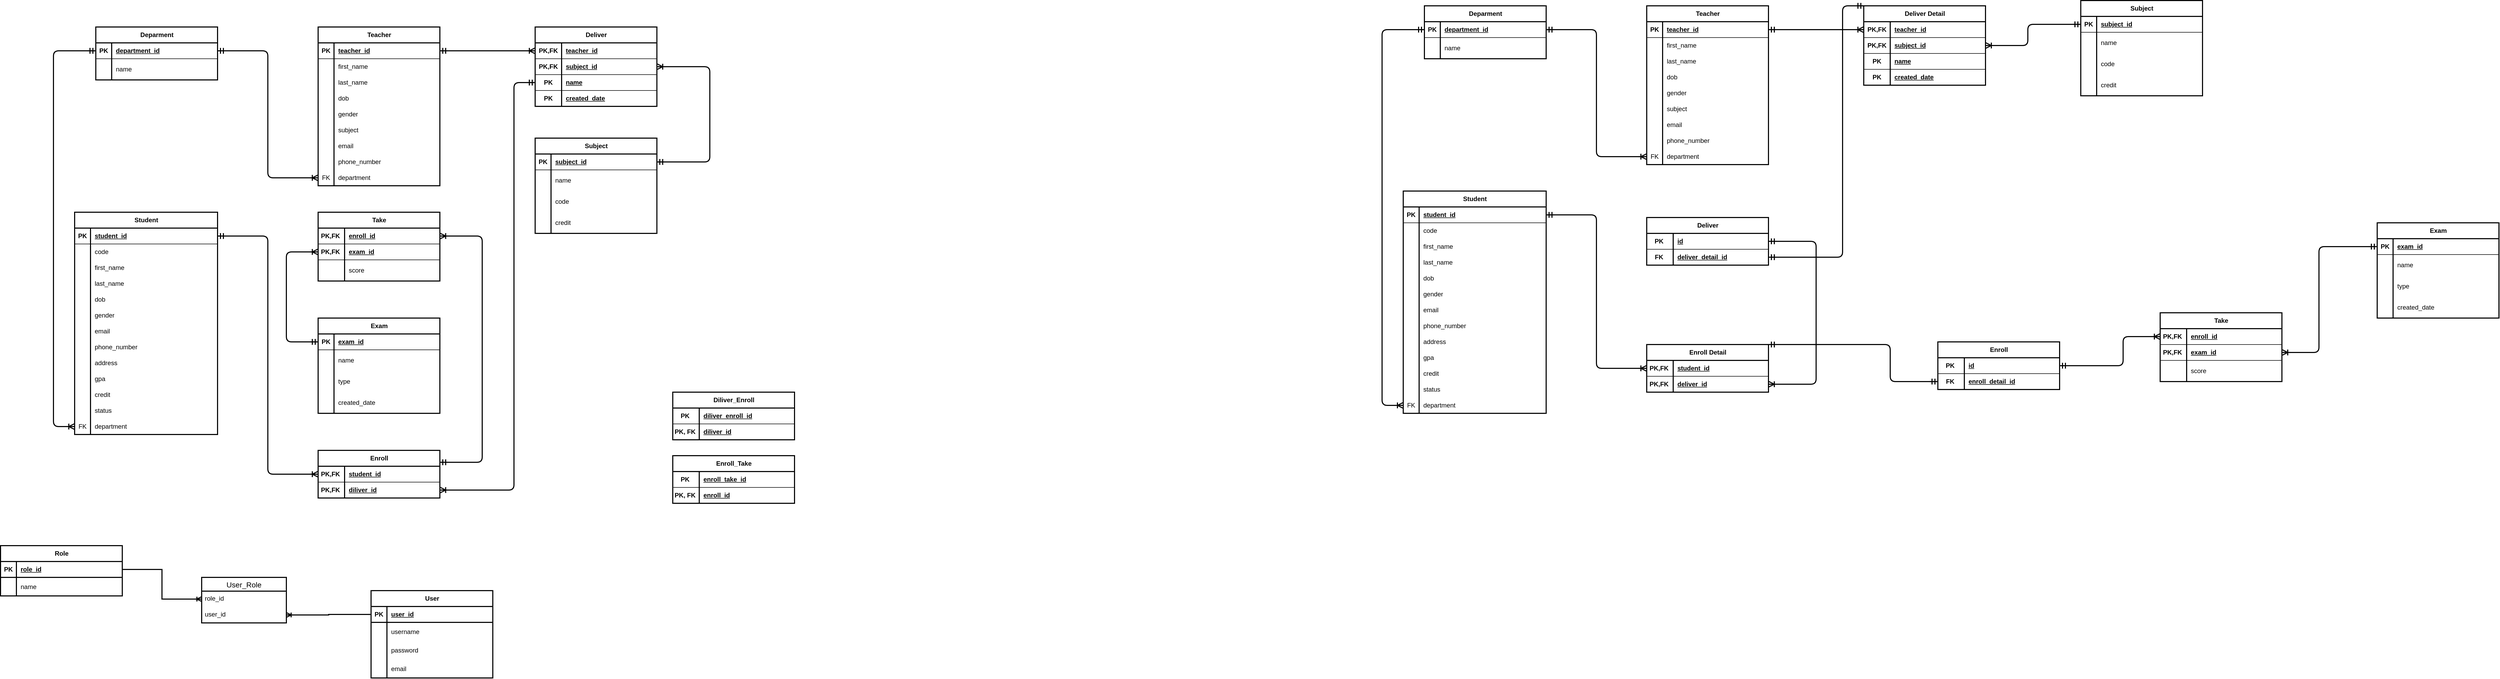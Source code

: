 <mxfile version="21.6.6" type="github">
  <diagram name="Page-1" id="5d7acffa-a066-3a61-03fe-96351882024d">
    <mxGraphModel dx="1909" dy="2005" grid="1" gridSize="10" guides="1" tooltips="1" connect="1" arrows="1" fold="1" page="1" pageScale="1" pageWidth="1100" pageHeight="850" background="#ffffff" math="0" shadow="0">
      <root>
        <mxCell id="0" />
        <mxCell id="1" parent="0" />
        <mxCell id="Ol1Bx7ECXMeju4HQNCgS-10" value="Student" style="shape=table;startSize=30;container=1;collapsible=1;childLayout=tableLayout;fixedRows=1;rowLines=0;fontStyle=1;align=center;resizeLast=1;html=1;strokeWidth=2;" parent="1" vertex="1">
          <mxGeometry x="190" y="-150" width="270" height="420" as="geometry" />
        </mxCell>
        <mxCell id="Ol1Bx7ECXMeju4HQNCgS-11" value="" style="shape=tableRow;horizontal=0;startSize=0;swimlaneHead=0;swimlaneBody=0;fillColor=none;collapsible=0;dropTarget=0;points=[[0,0.5],[1,0.5]];portConstraint=eastwest;top=0;left=0;right=0;bottom=1;" parent="Ol1Bx7ECXMeju4HQNCgS-10" vertex="1">
          <mxGeometry y="30" width="270" height="30" as="geometry" />
        </mxCell>
        <mxCell id="Ol1Bx7ECXMeju4HQNCgS-12" value="PK" style="shape=partialRectangle;connectable=0;fillColor=none;top=0;left=0;bottom=0;right=0;fontStyle=1;overflow=hidden;whiteSpace=wrap;html=1;" parent="Ol1Bx7ECXMeju4HQNCgS-11" vertex="1">
          <mxGeometry width="30" height="30" as="geometry">
            <mxRectangle width="30" height="30" as="alternateBounds" />
          </mxGeometry>
        </mxCell>
        <mxCell id="Ol1Bx7ECXMeju4HQNCgS-13" value="student_id" style="shape=partialRectangle;connectable=0;fillColor=none;top=0;left=0;bottom=0;right=0;align=left;spacingLeft=6;fontStyle=5;overflow=hidden;whiteSpace=wrap;html=1;" parent="Ol1Bx7ECXMeju4HQNCgS-11" vertex="1">
          <mxGeometry x="30" width="240" height="30" as="geometry">
            <mxRectangle width="240" height="30" as="alternateBounds" />
          </mxGeometry>
        </mxCell>
        <mxCell id="Ol1Bx7ECXMeju4HQNCgS-108" value="" style="shape=tableRow;horizontal=0;startSize=0;swimlaneHead=0;swimlaneBody=0;fillColor=none;collapsible=0;dropTarget=0;points=[[0,0.5],[1,0.5]];portConstraint=eastwest;top=0;left=0;right=0;bottom=0;" parent="Ol1Bx7ECXMeju4HQNCgS-10" vertex="1">
          <mxGeometry y="60" width="270" height="30" as="geometry" />
        </mxCell>
        <mxCell id="Ol1Bx7ECXMeju4HQNCgS-109" value="" style="shape=partialRectangle;connectable=0;fillColor=none;top=0;left=0;bottom=0;right=0;editable=1;overflow=hidden;whiteSpace=wrap;html=1;" parent="Ol1Bx7ECXMeju4HQNCgS-108" vertex="1">
          <mxGeometry width="30" height="30" as="geometry">
            <mxRectangle width="30" height="30" as="alternateBounds" />
          </mxGeometry>
        </mxCell>
        <mxCell id="Ol1Bx7ECXMeju4HQNCgS-110" value="code" style="shape=partialRectangle;connectable=0;fillColor=none;top=0;left=0;bottom=0;right=0;align=left;spacingLeft=6;overflow=hidden;whiteSpace=wrap;html=1;" parent="Ol1Bx7ECXMeju4HQNCgS-108" vertex="1">
          <mxGeometry x="30" width="240" height="30" as="geometry">
            <mxRectangle width="240" height="30" as="alternateBounds" />
          </mxGeometry>
        </mxCell>
        <mxCell id="Ol1Bx7ECXMeju4HQNCgS-14" value="" style="shape=tableRow;horizontal=0;startSize=0;swimlaneHead=0;swimlaneBody=0;fillColor=none;collapsible=0;dropTarget=0;points=[[0,0.5],[1,0.5]];portConstraint=eastwest;top=0;left=0;right=0;bottom=0;" parent="Ol1Bx7ECXMeju4HQNCgS-10" vertex="1">
          <mxGeometry y="90" width="270" height="30" as="geometry" />
        </mxCell>
        <mxCell id="Ol1Bx7ECXMeju4HQNCgS-15" value="" style="shape=partialRectangle;connectable=0;fillColor=none;top=0;left=0;bottom=0;right=0;editable=1;overflow=hidden;whiteSpace=wrap;html=1;" parent="Ol1Bx7ECXMeju4HQNCgS-14" vertex="1">
          <mxGeometry width="30" height="30" as="geometry">
            <mxRectangle width="30" height="30" as="alternateBounds" />
          </mxGeometry>
        </mxCell>
        <mxCell id="Ol1Bx7ECXMeju4HQNCgS-16" value="first_name" style="shape=partialRectangle;connectable=0;fillColor=none;top=0;left=0;bottom=0;right=0;align=left;spacingLeft=6;overflow=hidden;whiteSpace=wrap;html=1;" parent="Ol1Bx7ECXMeju4HQNCgS-14" vertex="1">
          <mxGeometry x="30" width="240" height="30" as="geometry">
            <mxRectangle width="240" height="30" as="alternateBounds" />
          </mxGeometry>
        </mxCell>
        <mxCell id="Ol1Bx7ECXMeju4HQNCgS-17" value="" style="shape=tableRow;horizontal=0;startSize=0;swimlaneHead=0;swimlaneBody=0;fillColor=none;collapsible=0;dropTarget=0;points=[[0,0.5],[1,0.5]];portConstraint=eastwest;top=0;left=0;right=0;bottom=0;" parent="Ol1Bx7ECXMeju4HQNCgS-10" vertex="1">
          <mxGeometry y="120" width="270" height="30" as="geometry" />
        </mxCell>
        <mxCell id="Ol1Bx7ECXMeju4HQNCgS-18" value="" style="shape=partialRectangle;connectable=0;fillColor=none;top=0;left=0;bottom=0;right=0;editable=1;overflow=hidden;whiteSpace=wrap;html=1;" parent="Ol1Bx7ECXMeju4HQNCgS-17" vertex="1">
          <mxGeometry width="30" height="30" as="geometry">
            <mxRectangle width="30" height="30" as="alternateBounds" />
          </mxGeometry>
        </mxCell>
        <mxCell id="Ol1Bx7ECXMeju4HQNCgS-19" value="last_name" style="shape=partialRectangle;connectable=0;fillColor=none;top=0;left=0;bottom=0;right=0;align=left;spacingLeft=6;overflow=hidden;whiteSpace=wrap;html=1;" parent="Ol1Bx7ECXMeju4HQNCgS-17" vertex="1">
          <mxGeometry x="30" width="240" height="30" as="geometry">
            <mxRectangle width="240" height="30" as="alternateBounds" />
          </mxGeometry>
        </mxCell>
        <mxCell id="Ol1Bx7ECXMeju4HQNCgS-102" value="" style="shape=tableRow;horizontal=0;startSize=0;swimlaneHead=0;swimlaneBody=0;fillColor=none;collapsible=0;dropTarget=0;points=[[0,0.5],[1,0.5]];portConstraint=eastwest;top=0;left=0;right=0;bottom=0;" parent="Ol1Bx7ECXMeju4HQNCgS-10" vertex="1">
          <mxGeometry y="150" width="270" height="30" as="geometry" />
        </mxCell>
        <mxCell id="Ol1Bx7ECXMeju4HQNCgS-103" value="" style="shape=partialRectangle;connectable=0;fillColor=none;top=0;left=0;bottom=0;right=0;editable=1;overflow=hidden;whiteSpace=wrap;html=1;" parent="Ol1Bx7ECXMeju4HQNCgS-102" vertex="1">
          <mxGeometry width="30" height="30" as="geometry">
            <mxRectangle width="30" height="30" as="alternateBounds" />
          </mxGeometry>
        </mxCell>
        <mxCell id="Ol1Bx7ECXMeju4HQNCgS-104" value="dob" style="shape=partialRectangle;connectable=0;fillColor=none;top=0;left=0;bottom=0;right=0;align=left;spacingLeft=6;overflow=hidden;whiteSpace=wrap;html=1;" parent="Ol1Bx7ECXMeju4HQNCgS-102" vertex="1">
          <mxGeometry x="30" width="240" height="30" as="geometry">
            <mxRectangle width="240" height="30" as="alternateBounds" />
          </mxGeometry>
        </mxCell>
        <mxCell id="Ol1Bx7ECXMeju4HQNCgS-20" value="" style="shape=tableRow;horizontal=0;startSize=0;swimlaneHead=0;swimlaneBody=0;fillColor=none;collapsible=0;dropTarget=0;points=[[0,0.5],[1,0.5]];portConstraint=eastwest;top=0;left=0;right=0;bottom=0;" parent="Ol1Bx7ECXMeju4HQNCgS-10" vertex="1">
          <mxGeometry y="180" width="270" height="30" as="geometry" />
        </mxCell>
        <mxCell id="Ol1Bx7ECXMeju4HQNCgS-21" value="" style="shape=partialRectangle;connectable=0;fillColor=none;top=0;left=0;bottom=0;right=0;editable=1;overflow=hidden;whiteSpace=wrap;html=1;" parent="Ol1Bx7ECXMeju4HQNCgS-20" vertex="1">
          <mxGeometry width="30" height="30" as="geometry">
            <mxRectangle width="30" height="30" as="alternateBounds" />
          </mxGeometry>
        </mxCell>
        <mxCell id="Ol1Bx7ECXMeju4HQNCgS-22" value="gender" style="shape=partialRectangle;connectable=0;fillColor=none;top=0;left=0;bottom=0;right=0;align=left;spacingLeft=6;overflow=hidden;whiteSpace=wrap;html=1;" parent="Ol1Bx7ECXMeju4HQNCgS-20" vertex="1">
          <mxGeometry x="30" width="240" height="30" as="geometry">
            <mxRectangle width="240" height="30" as="alternateBounds" />
          </mxGeometry>
        </mxCell>
        <mxCell id="Ol1Bx7ECXMeju4HQNCgS-358" value="" style="shape=tableRow;horizontal=0;startSize=0;swimlaneHead=0;swimlaneBody=0;fillColor=none;collapsible=0;dropTarget=0;points=[[0,0.5],[1,0.5]];portConstraint=eastwest;top=0;left=0;right=0;bottom=0;" parent="Ol1Bx7ECXMeju4HQNCgS-10" vertex="1">
          <mxGeometry y="210" width="270" height="30" as="geometry" />
        </mxCell>
        <mxCell id="Ol1Bx7ECXMeju4HQNCgS-359" value="" style="shape=partialRectangle;connectable=0;fillColor=none;top=0;left=0;bottom=0;right=0;editable=1;overflow=hidden;whiteSpace=wrap;html=1;" parent="Ol1Bx7ECXMeju4HQNCgS-358" vertex="1">
          <mxGeometry width="30" height="30" as="geometry">
            <mxRectangle width="30" height="30" as="alternateBounds" />
          </mxGeometry>
        </mxCell>
        <mxCell id="Ol1Bx7ECXMeju4HQNCgS-360" value="email" style="shape=partialRectangle;connectable=0;fillColor=none;top=0;left=0;bottom=0;right=0;align=left;spacingLeft=6;overflow=hidden;whiteSpace=wrap;html=1;" parent="Ol1Bx7ECXMeju4HQNCgS-358" vertex="1">
          <mxGeometry x="30" width="240" height="30" as="geometry">
            <mxRectangle width="240" height="30" as="alternateBounds" />
          </mxGeometry>
        </mxCell>
        <mxCell id="Ol1Bx7ECXMeju4HQNCgS-111" value="" style="shape=tableRow;horizontal=0;startSize=0;swimlaneHead=0;swimlaneBody=0;fillColor=none;collapsible=0;dropTarget=0;points=[[0,0.5],[1,0.5]];portConstraint=eastwest;top=0;left=0;right=0;bottom=0;" parent="Ol1Bx7ECXMeju4HQNCgS-10" vertex="1">
          <mxGeometry y="240" width="270" height="30" as="geometry" />
        </mxCell>
        <mxCell id="Ol1Bx7ECXMeju4HQNCgS-112" value="" style="shape=partialRectangle;connectable=0;fillColor=none;top=0;left=0;bottom=0;right=0;editable=1;overflow=hidden;whiteSpace=wrap;html=1;" parent="Ol1Bx7ECXMeju4HQNCgS-111" vertex="1">
          <mxGeometry width="30" height="30" as="geometry">
            <mxRectangle width="30" height="30" as="alternateBounds" />
          </mxGeometry>
        </mxCell>
        <mxCell id="Ol1Bx7ECXMeju4HQNCgS-113" value="phone_number" style="shape=partialRectangle;connectable=0;fillColor=none;top=0;left=0;bottom=0;right=0;align=left;spacingLeft=6;overflow=hidden;whiteSpace=wrap;html=1;" parent="Ol1Bx7ECXMeju4HQNCgS-111" vertex="1">
          <mxGeometry x="30" width="240" height="30" as="geometry">
            <mxRectangle width="240" height="30" as="alternateBounds" />
          </mxGeometry>
        </mxCell>
        <mxCell id="Ol1Bx7ECXMeju4HQNCgS-365" value="" style="shape=tableRow;horizontal=0;startSize=0;swimlaneHead=0;swimlaneBody=0;fillColor=none;collapsible=0;dropTarget=0;points=[[0,0.5],[1,0.5]];portConstraint=eastwest;top=0;left=0;right=0;bottom=0;" parent="Ol1Bx7ECXMeju4HQNCgS-10" vertex="1">
          <mxGeometry y="270" width="270" height="30" as="geometry" />
        </mxCell>
        <mxCell id="Ol1Bx7ECXMeju4HQNCgS-366" value="" style="shape=partialRectangle;connectable=0;fillColor=none;top=0;left=0;bottom=0;right=0;editable=1;overflow=hidden;whiteSpace=wrap;html=1;" parent="Ol1Bx7ECXMeju4HQNCgS-365" vertex="1">
          <mxGeometry width="30" height="30" as="geometry">
            <mxRectangle width="30" height="30" as="alternateBounds" />
          </mxGeometry>
        </mxCell>
        <mxCell id="Ol1Bx7ECXMeju4HQNCgS-367" value="address" style="shape=partialRectangle;connectable=0;fillColor=none;top=0;left=0;bottom=0;right=0;align=left;spacingLeft=6;overflow=hidden;whiteSpace=wrap;html=1;" parent="Ol1Bx7ECXMeju4HQNCgS-365" vertex="1">
          <mxGeometry x="30" width="240" height="30" as="geometry">
            <mxRectangle width="240" height="30" as="alternateBounds" />
          </mxGeometry>
        </mxCell>
        <mxCell id="Ol1Bx7ECXMeju4HQNCgS-130" value="" style="shape=tableRow;horizontal=0;startSize=0;swimlaneHead=0;swimlaneBody=0;fillColor=none;collapsible=0;dropTarget=0;points=[[0,0.5],[1,0.5]];portConstraint=eastwest;top=0;left=0;right=0;bottom=0;" parent="Ol1Bx7ECXMeju4HQNCgS-10" vertex="1">
          <mxGeometry y="300" width="270" height="30" as="geometry" />
        </mxCell>
        <mxCell id="Ol1Bx7ECXMeju4HQNCgS-131" value="" style="shape=partialRectangle;connectable=0;fillColor=none;top=0;left=0;bottom=0;right=0;editable=1;overflow=hidden;whiteSpace=wrap;html=1;" parent="Ol1Bx7ECXMeju4HQNCgS-130" vertex="1">
          <mxGeometry width="30" height="30" as="geometry">
            <mxRectangle width="30" height="30" as="alternateBounds" />
          </mxGeometry>
        </mxCell>
        <mxCell id="Ol1Bx7ECXMeju4HQNCgS-132" value="gpa" style="shape=partialRectangle;connectable=0;fillColor=none;top=0;left=0;bottom=0;right=0;align=left;spacingLeft=6;overflow=hidden;whiteSpace=wrap;html=1;" parent="Ol1Bx7ECXMeju4HQNCgS-130" vertex="1">
          <mxGeometry x="30" width="240" height="30" as="geometry">
            <mxRectangle width="240" height="30" as="alternateBounds" />
          </mxGeometry>
        </mxCell>
        <mxCell id="Ol1Bx7ECXMeju4HQNCgS-133" value="" style="shape=tableRow;horizontal=0;startSize=0;swimlaneHead=0;swimlaneBody=0;fillColor=none;collapsible=0;dropTarget=0;points=[[0,0.5],[1,0.5]];portConstraint=eastwest;top=0;left=0;right=0;bottom=0;" parent="Ol1Bx7ECXMeju4HQNCgS-10" vertex="1">
          <mxGeometry y="330" width="270" height="30" as="geometry" />
        </mxCell>
        <mxCell id="Ol1Bx7ECXMeju4HQNCgS-134" value="" style="shape=partialRectangle;connectable=0;fillColor=none;top=0;left=0;bottom=0;right=0;editable=1;overflow=hidden;whiteSpace=wrap;html=1;" parent="Ol1Bx7ECXMeju4HQNCgS-133" vertex="1">
          <mxGeometry width="30" height="30" as="geometry">
            <mxRectangle width="30" height="30" as="alternateBounds" />
          </mxGeometry>
        </mxCell>
        <mxCell id="Ol1Bx7ECXMeju4HQNCgS-135" value="credit" style="shape=partialRectangle;connectable=0;fillColor=none;top=0;left=0;bottom=0;right=0;align=left;spacingLeft=6;overflow=hidden;whiteSpace=wrap;html=1;" parent="Ol1Bx7ECXMeju4HQNCgS-133" vertex="1">
          <mxGeometry x="30" width="240" height="30" as="geometry">
            <mxRectangle width="240" height="30" as="alternateBounds" />
          </mxGeometry>
        </mxCell>
        <mxCell id="Ol1Bx7ECXMeju4HQNCgS-136" value="" style="shape=tableRow;horizontal=0;startSize=0;swimlaneHead=0;swimlaneBody=0;fillColor=none;collapsible=0;dropTarget=0;points=[[0,0.5],[1,0.5]];portConstraint=eastwest;top=0;left=0;right=0;bottom=0;" parent="Ol1Bx7ECXMeju4HQNCgS-10" vertex="1">
          <mxGeometry y="360" width="270" height="30" as="geometry" />
        </mxCell>
        <mxCell id="Ol1Bx7ECXMeju4HQNCgS-137" value="" style="shape=partialRectangle;connectable=0;fillColor=none;top=0;left=0;bottom=0;right=0;editable=1;overflow=hidden;whiteSpace=wrap;html=1;" parent="Ol1Bx7ECXMeju4HQNCgS-136" vertex="1">
          <mxGeometry width="30" height="30" as="geometry">
            <mxRectangle width="30" height="30" as="alternateBounds" />
          </mxGeometry>
        </mxCell>
        <mxCell id="Ol1Bx7ECXMeju4HQNCgS-138" value="status" style="shape=partialRectangle;connectable=0;fillColor=none;top=0;left=0;bottom=0;right=0;align=left;spacingLeft=6;overflow=hidden;whiteSpace=wrap;html=1;" parent="Ol1Bx7ECXMeju4HQNCgS-136" vertex="1">
          <mxGeometry x="30" width="240" height="30" as="geometry">
            <mxRectangle width="240" height="30" as="alternateBounds" />
          </mxGeometry>
        </mxCell>
        <mxCell id="Ol1Bx7ECXMeju4HQNCgS-105" value="" style="shape=tableRow;horizontal=0;startSize=0;swimlaneHead=0;swimlaneBody=0;fillColor=none;collapsible=0;dropTarget=0;points=[[0,0.5],[1,0.5]];portConstraint=eastwest;top=0;left=0;right=0;bottom=0;" parent="Ol1Bx7ECXMeju4HQNCgS-10" vertex="1">
          <mxGeometry y="390" width="270" height="30" as="geometry" />
        </mxCell>
        <mxCell id="Ol1Bx7ECXMeju4HQNCgS-106" value="FK" style="shape=partialRectangle;connectable=0;fillColor=none;top=0;left=0;bottom=0;right=0;editable=1;overflow=hidden;whiteSpace=wrap;html=1;" parent="Ol1Bx7ECXMeju4HQNCgS-105" vertex="1">
          <mxGeometry width="30" height="30" as="geometry">
            <mxRectangle width="30" height="30" as="alternateBounds" />
          </mxGeometry>
        </mxCell>
        <mxCell id="Ol1Bx7ECXMeju4HQNCgS-107" value="department" style="shape=partialRectangle;connectable=0;fillColor=none;top=0;left=0;bottom=0;right=0;align=left;spacingLeft=6;overflow=hidden;whiteSpace=wrap;html=1;" parent="Ol1Bx7ECXMeju4HQNCgS-105" vertex="1">
          <mxGeometry x="30" width="240" height="30" as="geometry">
            <mxRectangle width="240" height="30" as="alternateBounds" />
          </mxGeometry>
        </mxCell>
        <mxCell id="Ol1Bx7ECXMeju4HQNCgS-23" value="Teacher" style="shape=table;startSize=30;container=1;collapsible=1;childLayout=tableLayout;fixedRows=1;rowLines=0;fontStyle=1;align=center;resizeLast=1;html=1;strokeWidth=2;" parent="1" vertex="1">
          <mxGeometry x="650" y="-500" width="230" height="300" as="geometry" />
        </mxCell>
        <mxCell id="Ol1Bx7ECXMeju4HQNCgS-24" value="" style="shape=tableRow;horizontal=0;startSize=0;swimlaneHead=0;swimlaneBody=0;fillColor=none;collapsible=0;dropTarget=0;points=[[0,0.5],[1,0.5]];portConstraint=eastwest;top=0;left=0;right=0;bottom=1;" parent="Ol1Bx7ECXMeju4HQNCgS-23" vertex="1">
          <mxGeometry y="30" width="230" height="30" as="geometry" />
        </mxCell>
        <mxCell id="Ol1Bx7ECXMeju4HQNCgS-25" value="PK" style="shape=partialRectangle;connectable=0;fillColor=none;top=0;left=0;bottom=0;right=0;fontStyle=1;overflow=hidden;whiteSpace=wrap;html=1;" parent="Ol1Bx7ECXMeju4HQNCgS-24" vertex="1">
          <mxGeometry width="30" height="30" as="geometry">
            <mxRectangle width="30" height="30" as="alternateBounds" />
          </mxGeometry>
        </mxCell>
        <mxCell id="Ol1Bx7ECXMeju4HQNCgS-26" value="teacher_id" style="shape=partialRectangle;connectable=0;fillColor=none;top=0;left=0;bottom=0;right=0;align=left;spacingLeft=6;fontStyle=5;overflow=hidden;whiteSpace=wrap;html=1;" parent="Ol1Bx7ECXMeju4HQNCgS-24" vertex="1">
          <mxGeometry x="30" width="200" height="30" as="geometry">
            <mxRectangle width="200" height="30" as="alternateBounds" />
          </mxGeometry>
        </mxCell>
        <mxCell id="Ol1Bx7ECXMeju4HQNCgS-27" value="" style="shape=tableRow;horizontal=0;startSize=0;swimlaneHead=0;swimlaneBody=0;fillColor=none;collapsible=0;dropTarget=0;points=[[0,0.5],[1,0.5]];portConstraint=eastwest;top=0;left=0;right=0;bottom=0;" parent="Ol1Bx7ECXMeju4HQNCgS-23" vertex="1">
          <mxGeometry y="60" width="230" height="30" as="geometry" />
        </mxCell>
        <mxCell id="Ol1Bx7ECXMeju4HQNCgS-28" value="" style="shape=partialRectangle;connectable=0;fillColor=none;top=0;left=0;bottom=0;right=0;editable=1;overflow=hidden;whiteSpace=wrap;html=1;" parent="Ol1Bx7ECXMeju4HQNCgS-27" vertex="1">
          <mxGeometry width="30" height="30" as="geometry">
            <mxRectangle width="30" height="30" as="alternateBounds" />
          </mxGeometry>
        </mxCell>
        <mxCell id="Ol1Bx7ECXMeju4HQNCgS-29" value="first_name" style="shape=partialRectangle;connectable=0;fillColor=none;top=0;left=0;bottom=0;right=0;align=left;spacingLeft=6;overflow=hidden;whiteSpace=wrap;html=1;" parent="Ol1Bx7ECXMeju4HQNCgS-27" vertex="1">
          <mxGeometry x="30" width="200" height="30" as="geometry">
            <mxRectangle width="200" height="30" as="alternateBounds" />
          </mxGeometry>
        </mxCell>
        <mxCell id="Ol1Bx7ECXMeju4HQNCgS-30" value="" style="shape=tableRow;horizontal=0;startSize=0;swimlaneHead=0;swimlaneBody=0;fillColor=none;collapsible=0;dropTarget=0;points=[[0,0.5],[1,0.5]];portConstraint=eastwest;top=0;left=0;right=0;bottom=0;" parent="Ol1Bx7ECXMeju4HQNCgS-23" vertex="1">
          <mxGeometry y="90" width="230" height="30" as="geometry" />
        </mxCell>
        <mxCell id="Ol1Bx7ECXMeju4HQNCgS-31" value="" style="shape=partialRectangle;connectable=0;fillColor=none;top=0;left=0;bottom=0;right=0;editable=1;overflow=hidden;whiteSpace=wrap;html=1;" parent="Ol1Bx7ECXMeju4HQNCgS-30" vertex="1">
          <mxGeometry width="30" height="30" as="geometry">
            <mxRectangle width="30" height="30" as="alternateBounds" />
          </mxGeometry>
        </mxCell>
        <mxCell id="Ol1Bx7ECXMeju4HQNCgS-32" value="last_name" style="shape=partialRectangle;connectable=0;fillColor=none;top=0;left=0;bottom=0;right=0;align=left;spacingLeft=6;overflow=hidden;whiteSpace=wrap;html=1;" parent="Ol1Bx7ECXMeju4HQNCgS-30" vertex="1">
          <mxGeometry x="30" width="200" height="30" as="geometry">
            <mxRectangle width="200" height="30" as="alternateBounds" />
          </mxGeometry>
        </mxCell>
        <mxCell id="Ol1Bx7ECXMeju4HQNCgS-152" value="" style="shape=tableRow;horizontal=0;startSize=0;swimlaneHead=0;swimlaneBody=0;fillColor=none;collapsible=0;dropTarget=0;points=[[0,0.5],[1,0.5]];portConstraint=eastwest;top=0;left=0;right=0;bottom=0;" parent="Ol1Bx7ECXMeju4HQNCgS-23" vertex="1">
          <mxGeometry y="120" width="230" height="30" as="geometry" />
        </mxCell>
        <mxCell id="Ol1Bx7ECXMeju4HQNCgS-153" value="" style="shape=partialRectangle;connectable=0;fillColor=none;top=0;left=0;bottom=0;right=0;editable=1;overflow=hidden;whiteSpace=wrap;html=1;" parent="Ol1Bx7ECXMeju4HQNCgS-152" vertex="1">
          <mxGeometry width="30" height="30" as="geometry">
            <mxRectangle width="30" height="30" as="alternateBounds" />
          </mxGeometry>
        </mxCell>
        <mxCell id="Ol1Bx7ECXMeju4HQNCgS-154" value="dob" style="shape=partialRectangle;connectable=0;fillColor=none;top=0;left=0;bottom=0;right=0;align=left;spacingLeft=6;overflow=hidden;whiteSpace=wrap;html=1;" parent="Ol1Bx7ECXMeju4HQNCgS-152" vertex="1">
          <mxGeometry x="30" width="200" height="30" as="geometry">
            <mxRectangle width="200" height="30" as="alternateBounds" />
          </mxGeometry>
        </mxCell>
        <mxCell id="Ol1Bx7ECXMeju4HQNCgS-33" value="" style="shape=tableRow;horizontal=0;startSize=0;swimlaneHead=0;swimlaneBody=0;fillColor=none;collapsible=0;dropTarget=0;points=[[0,0.5],[1,0.5]];portConstraint=eastwest;top=0;left=0;right=0;bottom=0;" parent="Ol1Bx7ECXMeju4HQNCgS-23" vertex="1">
          <mxGeometry y="150" width="230" height="30" as="geometry" />
        </mxCell>
        <mxCell id="Ol1Bx7ECXMeju4HQNCgS-34" value="" style="shape=partialRectangle;connectable=0;fillColor=none;top=0;left=0;bottom=0;right=0;editable=1;overflow=hidden;whiteSpace=wrap;html=1;" parent="Ol1Bx7ECXMeju4HQNCgS-33" vertex="1">
          <mxGeometry width="30" height="30" as="geometry">
            <mxRectangle width="30" height="30" as="alternateBounds" />
          </mxGeometry>
        </mxCell>
        <mxCell id="Ol1Bx7ECXMeju4HQNCgS-35" value="gender" style="shape=partialRectangle;connectable=0;fillColor=none;top=0;left=0;bottom=0;right=0;align=left;spacingLeft=6;overflow=hidden;whiteSpace=wrap;html=1;" parent="Ol1Bx7ECXMeju4HQNCgS-33" vertex="1">
          <mxGeometry x="30" width="200" height="30" as="geometry">
            <mxRectangle width="200" height="30" as="alternateBounds" />
          </mxGeometry>
        </mxCell>
        <mxCell id="Ol1Bx7ECXMeju4HQNCgS-161" value="" style="shape=tableRow;horizontal=0;startSize=0;swimlaneHead=0;swimlaneBody=0;fillColor=none;collapsible=0;dropTarget=0;points=[[0,0.5],[1,0.5]];portConstraint=eastwest;top=0;left=0;right=0;bottom=0;" parent="Ol1Bx7ECXMeju4HQNCgS-23" vertex="1">
          <mxGeometry y="180" width="230" height="30" as="geometry" />
        </mxCell>
        <mxCell id="Ol1Bx7ECXMeju4HQNCgS-162" value="" style="shape=partialRectangle;connectable=0;fillColor=none;top=0;left=0;bottom=0;right=0;editable=1;overflow=hidden;whiteSpace=wrap;html=1;" parent="Ol1Bx7ECXMeju4HQNCgS-161" vertex="1">
          <mxGeometry width="30" height="30" as="geometry">
            <mxRectangle width="30" height="30" as="alternateBounds" />
          </mxGeometry>
        </mxCell>
        <mxCell id="Ol1Bx7ECXMeju4HQNCgS-163" value="subject" style="shape=partialRectangle;connectable=0;fillColor=none;top=0;left=0;bottom=0;right=0;align=left;spacingLeft=6;overflow=hidden;whiteSpace=wrap;html=1;" parent="Ol1Bx7ECXMeju4HQNCgS-161" vertex="1">
          <mxGeometry x="30" width="200" height="30" as="geometry">
            <mxRectangle width="200" height="30" as="alternateBounds" />
          </mxGeometry>
        </mxCell>
        <mxCell id="Ol1Bx7ECXMeju4HQNCgS-167" value="" style="shape=tableRow;horizontal=0;startSize=0;swimlaneHead=0;swimlaneBody=0;fillColor=none;collapsible=0;dropTarget=0;points=[[0,0.5],[1,0.5]];portConstraint=eastwest;top=0;left=0;right=0;bottom=0;" parent="Ol1Bx7ECXMeju4HQNCgS-23" vertex="1">
          <mxGeometry y="210" width="230" height="30" as="geometry" />
        </mxCell>
        <mxCell id="Ol1Bx7ECXMeju4HQNCgS-168" value="" style="shape=partialRectangle;connectable=0;fillColor=none;top=0;left=0;bottom=0;right=0;editable=1;overflow=hidden;whiteSpace=wrap;html=1;" parent="Ol1Bx7ECXMeju4HQNCgS-167" vertex="1">
          <mxGeometry width="30" height="30" as="geometry">
            <mxRectangle width="30" height="30" as="alternateBounds" />
          </mxGeometry>
        </mxCell>
        <mxCell id="Ol1Bx7ECXMeju4HQNCgS-169" value="email" style="shape=partialRectangle;connectable=0;fillColor=none;top=0;left=0;bottom=0;right=0;align=left;spacingLeft=6;overflow=hidden;whiteSpace=wrap;html=1;" parent="Ol1Bx7ECXMeju4HQNCgS-167" vertex="1">
          <mxGeometry x="30" width="200" height="30" as="geometry">
            <mxRectangle width="200" height="30" as="alternateBounds" />
          </mxGeometry>
        </mxCell>
        <mxCell id="Ol1Bx7ECXMeju4HQNCgS-164" value="" style="shape=tableRow;horizontal=0;startSize=0;swimlaneHead=0;swimlaneBody=0;fillColor=none;collapsible=0;dropTarget=0;points=[[0,0.5],[1,0.5]];portConstraint=eastwest;top=0;left=0;right=0;bottom=0;" parent="Ol1Bx7ECXMeju4HQNCgS-23" vertex="1">
          <mxGeometry y="240" width="230" height="30" as="geometry" />
        </mxCell>
        <mxCell id="Ol1Bx7ECXMeju4HQNCgS-165" value="" style="shape=partialRectangle;connectable=0;fillColor=none;top=0;left=0;bottom=0;right=0;editable=1;overflow=hidden;whiteSpace=wrap;html=1;" parent="Ol1Bx7ECXMeju4HQNCgS-164" vertex="1">
          <mxGeometry width="30" height="30" as="geometry">
            <mxRectangle width="30" height="30" as="alternateBounds" />
          </mxGeometry>
        </mxCell>
        <mxCell id="Ol1Bx7ECXMeju4HQNCgS-166" value="phone_number" style="shape=partialRectangle;connectable=0;fillColor=none;top=0;left=0;bottom=0;right=0;align=left;spacingLeft=6;overflow=hidden;whiteSpace=wrap;html=1;" parent="Ol1Bx7ECXMeju4HQNCgS-164" vertex="1">
          <mxGeometry x="30" width="200" height="30" as="geometry">
            <mxRectangle width="200" height="30" as="alternateBounds" />
          </mxGeometry>
        </mxCell>
        <mxCell id="Ol1Bx7ECXMeju4HQNCgS-155" value="" style="shape=tableRow;horizontal=0;startSize=0;swimlaneHead=0;swimlaneBody=0;fillColor=none;collapsible=0;dropTarget=0;points=[[0,0.5],[1,0.5]];portConstraint=eastwest;top=0;left=0;right=0;bottom=0;" parent="Ol1Bx7ECXMeju4HQNCgS-23" vertex="1">
          <mxGeometry y="270" width="230" height="30" as="geometry" />
        </mxCell>
        <mxCell id="Ol1Bx7ECXMeju4HQNCgS-156" value="FK" style="shape=partialRectangle;connectable=0;fillColor=none;top=0;left=0;bottom=0;right=0;editable=1;overflow=hidden;whiteSpace=wrap;html=1;" parent="Ol1Bx7ECXMeju4HQNCgS-155" vertex="1">
          <mxGeometry width="30" height="30" as="geometry">
            <mxRectangle width="30" height="30" as="alternateBounds" />
          </mxGeometry>
        </mxCell>
        <mxCell id="Ol1Bx7ECXMeju4HQNCgS-157" value="department" style="shape=partialRectangle;connectable=0;fillColor=none;top=0;left=0;bottom=0;right=0;align=left;spacingLeft=6;overflow=hidden;whiteSpace=wrap;html=1;" parent="Ol1Bx7ECXMeju4HQNCgS-155" vertex="1">
          <mxGeometry x="30" width="200" height="30" as="geometry">
            <mxRectangle width="200" height="30" as="alternateBounds" />
          </mxGeometry>
        </mxCell>
        <mxCell id="Ol1Bx7ECXMeju4HQNCgS-36" value="Subject" style="shape=table;startSize=30;container=1;collapsible=1;childLayout=tableLayout;fixedRows=1;rowLines=0;fontStyle=1;align=center;resizeLast=1;html=1;strokeWidth=2;" parent="1" vertex="1">
          <mxGeometry x="1060" y="-290" width="230" height="180.0" as="geometry" />
        </mxCell>
        <mxCell id="Ol1Bx7ECXMeju4HQNCgS-37" value="" style="shape=tableRow;horizontal=0;startSize=0;swimlaneHead=0;swimlaneBody=0;fillColor=none;collapsible=0;dropTarget=0;points=[[0,0.5],[1,0.5]];portConstraint=eastwest;top=0;left=0;right=0;bottom=1;" parent="Ol1Bx7ECXMeju4HQNCgS-36" vertex="1">
          <mxGeometry y="30" width="230" height="30" as="geometry" />
        </mxCell>
        <mxCell id="Ol1Bx7ECXMeju4HQNCgS-38" value="PK" style="shape=partialRectangle;connectable=0;fillColor=none;top=0;left=0;bottom=0;right=0;fontStyle=1;overflow=hidden;whiteSpace=wrap;html=1;" parent="Ol1Bx7ECXMeju4HQNCgS-37" vertex="1">
          <mxGeometry width="30" height="30" as="geometry">
            <mxRectangle width="30" height="30" as="alternateBounds" />
          </mxGeometry>
        </mxCell>
        <mxCell id="Ol1Bx7ECXMeju4HQNCgS-39" value="subject_id" style="shape=partialRectangle;connectable=0;fillColor=none;top=0;left=0;bottom=0;right=0;align=left;spacingLeft=6;fontStyle=5;overflow=hidden;whiteSpace=wrap;html=1;" parent="Ol1Bx7ECXMeju4HQNCgS-37" vertex="1">
          <mxGeometry x="30" width="200" height="30" as="geometry">
            <mxRectangle width="200" height="30" as="alternateBounds" />
          </mxGeometry>
        </mxCell>
        <mxCell id="Ol1Bx7ECXMeju4HQNCgS-43" value="" style="shape=tableRow;horizontal=0;startSize=0;swimlaneHead=0;swimlaneBody=0;fillColor=none;collapsible=0;dropTarget=0;points=[[0,0.5],[1,0.5]];portConstraint=eastwest;top=0;left=0;right=0;bottom=0;" parent="Ol1Bx7ECXMeju4HQNCgS-36" vertex="1">
          <mxGeometry y="60" width="230" height="40" as="geometry" />
        </mxCell>
        <mxCell id="Ol1Bx7ECXMeju4HQNCgS-44" value="" style="shape=partialRectangle;connectable=0;fillColor=none;top=0;left=0;bottom=0;right=0;editable=1;overflow=hidden;whiteSpace=wrap;html=1;" parent="Ol1Bx7ECXMeju4HQNCgS-43" vertex="1">
          <mxGeometry width="30" height="40" as="geometry">
            <mxRectangle width="30" height="40" as="alternateBounds" />
          </mxGeometry>
        </mxCell>
        <mxCell id="Ol1Bx7ECXMeju4HQNCgS-45" value="name" style="shape=partialRectangle;connectable=0;fillColor=none;top=0;left=0;bottom=0;right=0;align=left;spacingLeft=6;overflow=hidden;whiteSpace=wrap;html=1;" parent="Ol1Bx7ECXMeju4HQNCgS-43" vertex="1">
          <mxGeometry x="30" width="200" height="40" as="geometry">
            <mxRectangle width="200" height="40" as="alternateBounds" />
          </mxGeometry>
        </mxCell>
        <mxCell id="Ol1Bx7ECXMeju4HQNCgS-173" value="" style="shape=tableRow;horizontal=0;startSize=0;swimlaneHead=0;swimlaneBody=0;fillColor=none;collapsible=0;dropTarget=0;points=[[0,0.5],[1,0.5]];portConstraint=eastwest;top=0;left=0;right=0;bottom=0;" parent="Ol1Bx7ECXMeju4HQNCgS-36" vertex="1">
          <mxGeometry y="100" width="230" height="40" as="geometry" />
        </mxCell>
        <mxCell id="Ol1Bx7ECXMeju4HQNCgS-174" value="" style="shape=partialRectangle;connectable=0;fillColor=none;top=0;left=0;bottom=0;right=0;editable=1;overflow=hidden;whiteSpace=wrap;html=1;" parent="Ol1Bx7ECXMeju4HQNCgS-173" vertex="1">
          <mxGeometry width="30" height="40" as="geometry">
            <mxRectangle width="30" height="40" as="alternateBounds" />
          </mxGeometry>
        </mxCell>
        <mxCell id="Ol1Bx7ECXMeju4HQNCgS-175" value="code" style="shape=partialRectangle;connectable=0;fillColor=none;top=0;left=0;bottom=0;right=0;align=left;spacingLeft=6;overflow=hidden;whiteSpace=wrap;html=1;" parent="Ol1Bx7ECXMeju4HQNCgS-173" vertex="1">
          <mxGeometry x="30" width="200" height="40" as="geometry">
            <mxRectangle width="200" height="40" as="alternateBounds" />
          </mxGeometry>
        </mxCell>
        <mxCell id="Ol1Bx7ECXMeju4HQNCgS-474" value="" style="shape=tableRow;horizontal=0;startSize=0;swimlaneHead=0;swimlaneBody=0;fillColor=none;collapsible=0;dropTarget=0;points=[[0,0.5],[1,0.5]];portConstraint=eastwest;top=0;left=0;right=0;bottom=0;" parent="Ol1Bx7ECXMeju4HQNCgS-36" vertex="1">
          <mxGeometry y="140" width="230" height="40" as="geometry" />
        </mxCell>
        <mxCell id="Ol1Bx7ECXMeju4HQNCgS-475" value="" style="shape=partialRectangle;connectable=0;fillColor=none;top=0;left=0;bottom=0;right=0;editable=1;overflow=hidden;whiteSpace=wrap;html=1;" parent="Ol1Bx7ECXMeju4HQNCgS-474" vertex="1">
          <mxGeometry width="30" height="40" as="geometry">
            <mxRectangle width="30" height="40" as="alternateBounds" />
          </mxGeometry>
        </mxCell>
        <mxCell id="Ol1Bx7ECXMeju4HQNCgS-476" value="credit" style="shape=partialRectangle;connectable=0;fillColor=none;top=0;left=0;bottom=0;right=0;align=left;spacingLeft=6;overflow=hidden;whiteSpace=wrap;html=1;" parent="Ol1Bx7ECXMeju4HQNCgS-474" vertex="1">
          <mxGeometry x="30" width="200" height="40" as="geometry">
            <mxRectangle width="200" height="40" as="alternateBounds" />
          </mxGeometry>
        </mxCell>
        <mxCell id="Ol1Bx7ECXMeju4HQNCgS-49" value="Role" style="shape=table;startSize=30;container=1;collapsible=1;childLayout=tableLayout;fixedRows=1;rowLines=0;fontStyle=1;align=center;resizeLast=1;html=1;strokeWidth=2;" parent="1" vertex="1">
          <mxGeometry x="50" y="480" width="230" height="95" as="geometry" />
        </mxCell>
        <mxCell id="Ol1Bx7ECXMeju4HQNCgS-50" value="" style="shape=tableRow;horizontal=0;startSize=0;swimlaneHead=0;swimlaneBody=0;fillColor=none;collapsible=0;dropTarget=0;points=[[0,0.5],[1,0.5]];portConstraint=eastwest;top=0;left=0;right=0;bottom=1;strokeWidth=2;" parent="Ol1Bx7ECXMeju4HQNCgS-49" vertex="1">
          <mxGeometry y="30" width="230" height="30" as="geometry" />
        </mxCell>
        <mxCell id="Ol1Bx7ECXMeju4HQNCgS-51" value="PK" style="shape=partialRectangle;connectable=0;fillColor=none;top=0;left=0;bottom=0;right=0;fontStyle=1;overflow=hidden;whiteSpace=wrap;html=1;strokeWidth=2;" parent="Ol1Bx7ECXMeju4HQNCgS-50" vertex="1">
          <mxGeometry width="30" height="30" as="geometry">
            <mxRectangle width="30" height="30" as="alternateBounds" />
          </mxGeometry>
        </mxCell>
        <mxCell id="Ol1Bx7ECXMeju4HQNCgS-52" value="role_id" style="shape=partialRectangle;connectable=0;fillColor=none;top=0;left=0;bottom=0;right=0;align=left;spacingLeft=6;fontStyle=5;overflow=hidden;whiteSpace=wrap;html=1;strokeWidth=2;" parent="Ol1Bx7ECXMeju4HQNCgS-50" vertex="1">
          <mxGeometry x="30" width="200" height="30" as="geometry">
            <mxRectangle width="200" height="30" as="alternateBounds" />
          </mxGeometry>
        </mxCell>
        <mxCell id="Ol1Bx7ECXMeju4HQNCgS-53" value="" style="shape=tableRow;horizontal=0;startSize=0;swimlaneHead=0;swimlaneBody=0;fillColor=none;collapsible=0;dropTarget=0;points=[[0,0.5],[1,0.5]];portConstraint=eastwest;top=0;left=0;right=0;bottom=0;strokeWidth=2;" parent="Ol1Bx7ECXMeju4HQNCgS-49" vertex="1">
          <mxGeometry y="60" width="230" height="35" as="geometry" />
        </mxCell>
        <mxCell id="Ol1Bx7ECXMeju4HQNCgS-54" value="" style="shape=partialRectangle;connectable=0;fillColor=none;top=0;left=0;bottom=0;right=0;editable=1;overflow=hidden;whiteSpace=wrap;html=1;strokeWidth=2;" parent="Ol1Bx7ECXMeju4HQNCgS-53" vertex="1">
          <mxGeometry width="30" height="35" as="geometry">
            <mxRectangle width="30" height="35" as="alternateBounds" />
          </mxGeometry>
        </mxCell>
        <mxCell id="Ol1Bx7ECXMeju4HQNCgS-55" value="name" style="shape=partialRectangle;connectable=0;fillColor=none;top=0;left=0;bottom=0;right=0;align=left;spacingLeft=6;overflow=hidden;whiteSpace=wrap;html=1;strokeWidth=2;" parent="Ol1Bx7ECXMeju4HQNCgS-53" vertex="1">
          <mxGeometry x="30" width="200" height="35" as="geometry">
            <mxRectangle width="200" height="35" as="alternateBounds" />
          </mxGeometry>
        </mxCell>
        <mxCell id="Ol1Bx7ECXMeju4HQNCgS-62" value="User" style="shape=table;startSize=30;container=1;collapsible=1;childLayout=tableLayout;fixedRows=1;rowLines=0;fontStyle=1;align=center;resizeLast=1;html=1;strokeWidth=2;" parent="1" vertex="1">
          <mxGeometry x="750" y="565" width="230" height="165" as="geometry" />
        </mxCell>
        <mxCell id="Ol1Bx7ECXMeju4HQNCgS-63" value="" style="shape=tableRow;horizontal=0;startSize=0;swimlaneHead=0;swimlaneBody=0;fillColor=none;collapsible=0;dropTarget=0;points=[[0,0.5],[1,0.5]];portConstraint=eastwest;top=0;left=0;right=0;bottom=1;strokeWidth=2;" parent="Ol1Bx7ECXMeju4HQNCgS-62" vertex="1">
          <mxGeometry y="30" width="230" height="30" as="geometry" />
        </mxCell>
        <mxCell id="Ol1Bx7ECXMeju4HQNCgS-64" value="PK" style="shape=partialRectangle;connectable=0;fillColor=none;top=0;left=0;bottom=0;right=0;fontStyle=1;overflow=hidden;whiteSpace=wrap;html=1;strokeWidth=2;" parent="Ol1Bx7ECXMeju4HQNCgS-63" vertex="1">
          <mxGeometry width="30" height="30" as="geometry">
            <mxRectangle width="30" height="30" as="alternateBounds" />
          </mxGeometry>
        </mxCell>
        <mxCell id="Ol1Bx7ECXMeju4HQNCgS-65" value="user_id" style="shape=partialRectangle;connectable=0;fillColor=none;top=0;left=0;bottom=0;right=0;align=left;spacingLeft=6;fontStyle=5;overflow=hidden;whiteSpace=wrap;html=1;strokeWidth=2;" parent="Ol1Bx7ECXMeju4HQNCgS-63" vertex="1">
          <mxGeometry x="30" width="200" height="30" as="geometry">
            <mxRectangle width="200" height="30" as="alternateBounds" />
          </mxGeometry>
        </mxCell>
        <mxCell id="Ol1Bx7ECXMeju4HQNCgS-66" value="" style="shape=tableRow;horizontal=0;startSize=0;swimlaneHead=0;swimlaneBody=0;fillColor=none;collapsible=0;dropTarget=0;points=[[0,0.5],[1,0.5]];portConstraint=eastwest;top=0;left=0;right=0;bottom=0;strokeWidth=2;" parent="Ol1Bx7ECXMeju4HQNCgS-62" vertex="1">
          <mxGeometry y="60" width="230" height="35" as="geometry" />
        </mxCell>
        <mxCell id="Ol1Bx7ECXMeju4HQNCgS-67" value="" style="shape=partialRectangle;connectable=0;fillColor=none;top=0;left=0;bottom=0;right=0;editable=1;overflow=hidden;whiteSpace=wrap;html=1;strokeWidth=2;" parent="Ol1Bx7ECXMeju4HQNCgS-66" vertex="1">
          <mxGeometry width="30" height="35" as="geometry">
            <mxRectangle width="30" height="35" as="alternateBounds" />
          </mxGeometry>
        </mxCell>
        <mxCell id="Ol1Bx7ECXMeju4HQNCgS-68" value="username" style="shape=partialRectangle;connectable=0;fillColor=none;top=0;left=0;bottom=0;right=0;align=left;spacingLeft=6;overflow=hidden;whiteSpace=wrap;html=1;strokeWidth=2;" parent="Ol1Bx7ECXMeju4HQNCgS-66" vertex="1">
          <mxGeometry x="30" width="200" height="35" as="geometry">
            <mxRectangle width="200" height="35" as="alternateBounds" />
          </mxGeometry>
        </mxCell>
        <mxCell id="Ol1Bx7ECXMeju4HQNCgS-182" value="" style="shape=tableRow;horizontal=0;startSize=0;swimlaneHead=0;swimlaneBody=0;fillColor=none;collapsible=0;dropTarget=0;points=[[0,0.5],[1,0.5]];portConstraint=eastwest;top=0;left=0;right=0;bottom=0;strokeWidth=2;" parent="Ol1Bx7ECXMeju4HQNCgS-62" vertex="1">
          <mxGeometry y="95" width="230" height="35" as="geometry" />
        </mxCell>
        <mxCell id="Ol1Bx7ECXMeju4HQNCgS-183" value="" style="shape=partialRectangle;connectable=0;fillColor=none;top=0;left=0;bottom=0;right=0;editable=1;overflow=hidden;whiteSpace=wrap;html=1;strokeWidth=2;" parent="Ol1Bx7ECXMeju4HQNCgS-182" vertex="1">
          <mxGeometry width="30" height="35" as="geometry">
            <mxRectangle width="30" height="35" as="alternateBounds" />
          </mxGeometry>
        </mxCell>
        <mxCell id="Ol1Bx7ECXMeju4HQNCgS-184" value="password" style="shape=partialRectangle;connectable=0;fillColor=none;top=0;left=0;bottom=0;right=0;align=left;spacingLeft=6;overflow=hidden;whiteSpace=wrap;html=1;strokeWidth=2;" parent="Ol1Bx7ECXMeju4HQNCgS-182" vertex="1">
          <mxGeometry x="30" width="200" height="35" as="geometry">
            <mxRectangle width="200" height="35" as="alternateBounds" />
          </mxGeometry>
        </mxCell>
        <mxCell id="Ol1Bx7ECXMeju4HQNCgS-185" value="" style="shape=tableRow;horizontal=0;startSize=0;swimlaneHead=0;swimlaneBody=0;fillColor=none;collapsible=0;dropTarget=0;points=[[0,0.5],[1,0.5]];portConstraint=eastwest;top=0;left=0;right=0;bottom=0;strokeWidth=2;" parent="Ol1Bx7ECXMeju4HQNCgS-62" vertex="1">
          <mxGeometry y="130" width="230" height="35" as="geometry" />
        </mxCell>
        <mxCell id="Ol1Bx7ECXMeju4HQNCgS-186" value="" style="shape=partialRectangle;connectable=0;fillColor=none;top=0;left=0;bottom=0;right=0;editable=1;overflow=hidden;whiteSpace=wrap;html=1;strokeWidth=2;" parent="Ol1Bx7ECXMeju4HQNCgS-185" vertex="1">
          <mxGeometry width="30" height="35" as="geometry">
            <mxRectangle width="30" height="35" as="alternateBounds" />
          </mxGeometry>
        </mxCell>
        <mxCell id="Ol1Bx7ECXMeju4HQNCgS-187" value="email" style="shape=partialRectangle;connectable=0;fillColor=none;top=0;left=0;bottom=0;right=0;align=left;spacingLeft=6;overflow=hidden;whiteSpace=wrap;html=1;strokeWidth=2;" parent="Ol1Bx7ECXMeju4HQNCgS-185" vertex="1">
          <mxGeometry x="30" width="200" height="35" as="geometry">
            <mxRectangle width="200" height="35" as="alternateBounds" />
          </mxGeometry>
        </mxCell>
        <mxCell id="Ol1Bx7ECXMeju4HQNCgS-75" value="Exam" style="shape=table;startSize=30;container=1;collapsible=1;childLayout=tableLayout;fixedRows=1;rowLines=0;fontStyle=1;align=center;resizeLast=1;html=1;strokeWidth=2;" parent="1" vertex="1">
          <mxGeometry x="650" y="50" width="230" height="180" as="geometry" />
        </mxCell>
        <mxCell id="Ol1Bx7ECXMeju4HQNCgS-76" value="" style="shape=tableRow;horizontal=0;startSize=0;swimlaneHead=0;swimlaneBody=0;fillColor=none;collapsible=0;dropTarget=0;points=[[0,0.5],[1,0.5]];portConstraint=eastwest;top=0;left=0;right=0;bottom=1;" parent="Ol1Bx7ECXMeju4HQNCgS-75" vertex="1">
          <mxGeometry y="30" width="230" height="30" as="geometry" />
        </mxCell>
        <mxCell id="Ol1Bx7ECXMeju4HQNCgS-77" value="PK" style="shape=partialRectangle;connectable=0;fillColor=none;top=0;left=0;bottom=0;right=0;fontStyle=1;overflow=hidden;whiteSpace=wrap;html=1;" parent="Ol1Bx7ECXMeju4HQNCgS-76" vertex="1">
          <mxGeometry width="30" height="30" as="geometry">
            <mxRectangle width="30" height="30" as="alternateBounds" />
          </mxGeometry>
        </mxCell>
        <mxCell id="Ol1Bx7ECXMeju4HQNCgS-78" value="exam_id" style="shape=partialRectangle;connectable=0;fillColor=none;top=0;left=0;bottom=0;right=0;align=left;spacingLeft=6;fontStyle=5;overflow=hidden;whiteSpace=wrap;html=1;" parent="Ol1Bx7ECXMeju4HQNCgS-76" vertex="1">
          <mxGeometry x="30" width="200" height="30" as="geometry">
            <mxRectangle width="200" height="30" as="alternateBounds" />
          </mxGeometry>
        </mxCell>
        <mxCell id="Ol1Bx7ECXMeju4HQNCgS-79" value="" style="shape=tableRow;horizontal=0;startSize=0;swimlaneHead=0;swimlaneBody=0;fillColor=none;collapsible=0;dropTarget=0;points=[[0,0.5],[1,0.5]];portConstraint=eastwest;top=0;left=0;right=0;bottom=0;" parent="Ol1Bx7ECXMeju4HQNCgS-75" vertex="1">
          <mxGeometry y="60" width="230" height="40" as="geometry" />
        </mxCell>
        <mxCell id="Ol1Bx7ECXMeju4HQNCgS-80" value="" style="shape=partialRectangle;connectable=0;fillColor=none;top=0;left=0;bottom=0;right=0;editable=1;overflow=hidden;whiteSpace=wrap;html=1;" parent="Ol1Bx7ECXMeju4HQNCgS-79" vertex="1">
          <mxGeometry width="30" height="40" as="geometry">
            <mxRectangle width="30" height="40" as="alternateBounds" />
          </mxGeometry>
        </mxCell>
        <mxCell id="Ol1Bx7ECXMeju4HQNCgS-81" value="name" style="shape=partialRectangle;connectable=0;fillColor=none;top=0;left=0;bottom=0;right=0;align=left;spacingLeft=6;overflow=hidden;whiteSpace=wrap;html=1;" parent="Ol1Bx7ECXMeju4HQNCgS-79" vertex="1">
          <mxGeometry x="30" width="200" height="40" as="geometry">
            <mxRectangle width="200" height="40" as="alternateBounds" />
          </mxGeometry>
        </mxCell>
        <mxCell id="Ol1Bx7ECXMeju4HQNCgS-82" value="" style="shape=tableRow;horizontal=0;startSize=0;swimlaneHead=0;swimlaneBody=0;fillColor=none;collapsible=0;dropTarget=0;points=[[0,0.5],[1,0.5]];portConstraint=eastwest;top=0;left=0;right=0;bottom=0;" parent="Ol1Bx7ECXMeju4HQNCgS-75" vertex="1">
          <mxGeometry y="100" width="230" height="40" as="geometry" />
        </mxCell>
        <mxCell id="Ol1Bx7ECXMeju4HQNCgS-83" value="" style="shape=partialRectangle;connectable=0;fillColor=none;top=0;left=0;bottom=0;right=0;editable=1;overflow=hidden;whiteSpace=wrap;html=1;" parent="Ol1Bx7ECXMeju4HQNCgS-82" vertex="1">
          <mxGeometry width="30" height="40" as="geometry">
            <mxRectangle width="30" height="40" as="alternateBounds" />
          </mxGeometry>
        </mxCell>
        <mxCell id="Ol1Bx7ECXMeju4HQNCgS-84" value="type" style="shape=partialRectangle;connectable=0;fillColor=none;top=0;left=0;bottom=0;right=0;align=left;spacingLeft=6;overflow=hidden;whiteSpace=wrap;html=1;" parent="Ol1Bx7ECXMeju4HQNCgS-82" vertex="1">
          <mxGeometry x="30" width="200" height="40" as="geometry">
            <mxRectangle width="200" height="40" as="alternateBounds" />
          </mxGeometry>
        </mxCell>
        <mxCell id="Ol1Bx7ECXMeju4HQNCgS-337" value="" style="shape=tableRow;horizontal=0;startSize=0;swimlaneHead=0;swimlaneBody=0;fillColor=none;collapsible=0;dropTarget=0;points=[[0,0.5],[1,0.5]];portConstraint=eastwest;top=0;left=0;right=0;bottom=0;" parent="Ol1Bx7ECXMeju4HQNCgS-75" vertex="1">
          <mxGeometry y="140" width="230" height="40" as="geometry" />
        </mxCell>
        <mxCell id="Ol1Bx7ECXMeju4HQNCgS-338" value="" style="shape=partialRectangle;connectable=0;fillColor=none;top=0;left=0;bottom=0;right=0;editable=1;overflow=hidden;whiteSpace=wrap;html=1;" parent="Ol1Bx7ECXMeju4HQNCgS-337" vertex="1">
          <mxGeometry width="30" height="40" as="geometry">
            <mxRectangle width="30" height="40" as="alternateBounds" />
          </mxGeometry>
        </mxCell>
        <mxCell id="Ol1Bx7ECXMeju4HQNCgS-339" value="created_date" style="shape=partialRectangle;connectable=0;fillColor=none;top=0;left=0;bottom=0;right=0;align=left;spacingLeft=6;overflow=hidden;whiteSpace=wrap;html=1;" parent="Ol1Bx7ECXMeju4HQNCgS-337" vertex="1">
          <mxGeometry x="30" width="200" height="40" as="geometry">
            <mxRectangle width="200" height="40" as="alternateBounds" />
          </mxGeometry>
        </mxCell>
        <mxCell id="Ol1Bx7ECXMeju4HQNCgS-88" value="Deliver" style="shape=table;startSize=30;container=1;collapsible=1;childLayout=tableLayout;fixedRows=1;rowLines=0;fontStyle=1;align=center;resizeLast=1;html=1;strokeWidth=2;" parent="1" vertex="1">
          <mxGeometry x="1060" y="-500" width="230" height="150" as="geometry" />
        </mxCell>
        <mxCell id="Ol1Bx7ECXMeju4HQNCgS-89" value="" style="shape=tableRow;horizontal=0;startSize=0;swimlaneHead=0;swimlaneBody=0;fillColor=none;collapsible=0;dropTarget=0;points=[[0,0.5],[1,0.5]];portConstraint=eastwest;top=0;left=0;right=0;bottom=1;" parent="Ol1Bx7ECXMeju4HQNCgS-88" vertex="1">
          <mxGeometry y="30" width="230" height="30" as="geometry" />
        </mxCell>
        <mxCell id="Ol1Bx7ECXMeju4HQNCgS-90" value="PK,FK" style="shape=partialRectangle;connectable=0;fillColor=none;top=0;left=0;bottom=0;right=0;fontStyle=1;overflow=hidden;whiteSpace=wrap;html=1;" parent="Ol1Bx7ECXMeju4HQNCgS-89" vertex="1">
          <mxGeometry width="50" height="30" as="geometry">
            <mxRectangle width="50" height="30" as="alternateBounds" />
          </mxGeometry>
        </mxCell>
        <mxCell id="Ol1Bx7ECXMeju4HQNCgS-91" value="teacher_id" style="shape=partialRectangle;connectable=0;fillColor=none;top=0;left=0;bottom=0;right=0;align=left;spacingLeft=6;fontStyle=5;overflow=hidden;whiteSpace=wrap;html=1;" parent="Ol1Bx7ECXMeju4HQNCgS-89" vertex="1">
          <mxGeometry x="50" width="180" height="30" as="geometry">
            <mxRectangle width="180" height="30" as="alternateBounds" />
          </mxGeometry>
        </mxCell>
        <mxCell id="Ol1Bx7ECXMeju4HQNCgS-442" value="" style="shape=tableRow;horizontal=0;startSize=0;swimlaneHead=0;swimlaneBody=0;fillColor=none;collapsible=0;dropTarget=0;points=[[0,0.5],[1,0.5]];portConstraint=eastwest;top=0;left=0;right=0;bottom=1;" parent="Ol1Bx7ECXMeju4HQNCgS-88" vertex="1">
          <mxGeometry y="60" width="230" height="30" as="geometry" />
        </mxCell>
        <mxCell id="Ol1Bx7ECXMeju4HQNCgS-443" value="PK,FK" style="shape=partialRectangle;connectable=0;fillColor=none;top=0;left=0;bottom=0;right=0;fontStyle=1;overflow=hidden;whiteSpace=wrap;html=1;" parent="Ol1Bx7ECXMeju4HQNCgS-442" vertex="1">
          <mxGeometry width="50" height="30" as="geometry">
            <mxRectangle width="50" height="30" as="alternateBounds" />
          </mxGeometry>
        </mxCell>
        <mxCell id="Ol1Bx7ECXMeju4HQNCgS-444" value="subject_id" style="shape=partialRectangle;connectable=0;fillColor=none;top=0;left=0;bottom=0;right=0;align=left;spacingLeft=6;fontStyle=5;overflow=hidden;whiteSpace=wrap;html=1;" parent="Ol1Bx7ECXMeju4HQNCgS-442" vertex="1">
          <mxGeometry x="50" width="180" height="30" as="geometry">
            <mxRectangle width="180" height="30" as="alternateBounds" />
          </mxGeometry>
        </mxCell>
        <mxCell id="Ol1Bx7ECXMeju4HQNCgS-445" value="" style="shape=tableRow;horizontal=0;startSize=0;swimlaneHead=0;swimlaneBody=0;fillColor=none;collapsible=0;dropTarget=0;points=[[0,0.5],[1,0.5]];portConstraint=eastwest;top=0;left=0;right=0;bottom=1;" parent="Ol1Bx7ECXMeju4HQNCgS-88" vertex="1">
          <mxGeometry y="90" width="230" height="30" as="geometry" />
        </mxCell>
        <mxCell id="Ol1Bx7ECXMeju4HQNCgS-446" value="PK" style="shape=partialRectangle;connectable=0;fillColor=none;top=0;left=0;bottom=0;right=0;fontStyle=1;overflow=hidden;whiteSpace=wrap;html=1;" parent="Ol1Bx7ECXMeju4HQNCgS-445" vertex="1">
          <mxGeometry width="50" height="30" as="geometry">
            <mxRectangle width="50" height="30" as="alternateBounds" />
          </mxGeometry>
        </mxCell>
        <mxCell id="Ol1Bx7ECXMeju4HQNCgS-447" value="name" style="shape=partialRectangle;connectable=0;fillColor=none;top=0;left=0;bottom=0;right=0;align=left;spacingLeft=6;fontStyle=5;overflow=hidden;whiteSpace=wrap;html=1;" parent="Ol1Bx7ECXMeju4HQNCgS-445" vertex="1">
          <mxGeometry x="50" width="180" height="30" as="geometry">
            <mxRectangle width="180" height="30" as="alternateBounds" />
          </mxGeometry>
        </mxCell>
        <mxCell id="Ol1Bx7ECXMeju4HQNCgS-448" value="" style="shape=tableRow;horizontal=0;startSize=0;swimlaneHead=0;swimlaneBody=0;fillColor=none;collapsible=0;dropTarget=0;points=[[0,0.5],[1,0.5]];portConstraint=eastwest;top=0;left=0;right=0;bottom=1;" parent="Ol1Bx7ECXMeju4HQNCgS-88" vertex="1">
          <mxGeometry y="120" width="230" height="30" as="geometry" />
        </mxCell>
        <mxCell id="Ol1Bx7ECXMeju4HQNCgS-449" value="PK" style="shape=partialRectangle;connectable=0;fillColor=none;top=0;left=0;bottom=0;right=0;fontStyle=1;overflow=hidden;whiteSpace=wrap;html=1;" parent="Ol1Bx7ECXMeju4HQNCgS-448" vertex="1">
          <mxGeometry width="50" height="30" as="geometry">
            <mxRectangle width="50" height="30" as="alternateBounds" />
          </mxGeometry>
        </mxCell>
        <mxCell id="Ol1Bx7ECXMeju4HQNCgS-450" value="created_date" style="shape=partialRectangle;connectable=0;fillColor=none;top=0;left=0;bottom=0;right=0;align=left;spacingLeft=6;fontStyle=5;overflow=hidden;whiteSpace=wrap;html=1;" parent="Ol1Bx7ECXMeju4HQNCgS-448" vertex="1">
          <mxGeometry x="50" width="180" height="30" as="geometry">
            <mxRectangle width="180" height="30" as="alternateBounds" />
          </mxGeometry>
        </mxCell>
        <mxCell id="Ol1Bx7ECXMeju4HQNCgS-117" value="Deparment" style="shape=table;startSize=30;container=1;collapsible=1;childLayout=tableLayout;fixedRows=1;rowLines=0;fontStyle=1;align=center;resizeLast=1;html=1;strokeWidth=2;" parent="1" vertex="1">
          <mxGeometry x="230" y="-500" width="230" height="100" as="geometry" />
        </mxCell>
        <mxCell id="Ol1Bx7ECXMeju4HQNCgS-118" value="" style="shape=tableRow;horizontal=0;startSize=0;swimlaneHead=0;swimlaneBody=0;fillColor=none;collapsible=0;dropTarget=0;points=[[0,0.5],[1,0.5]];portConstraint=eastwest;top=0;left=0;right=0;bottom=1;" parent="Ol1Bx7ECXMeju4HQNCgS-117" vertex="1">
          <mxGeometry y="30" width="230" height="30" as="geometry" />
        </mxCell>
        <mxCell id="Ol1Bx7ECXMeju4HQNCgS-119" value="PK" style="shape=partialRectangle;connectable=0;fillColor=none;top=0;left=0;bottom=0;right=0;fontStyle=1;overflow=hidden;whiteSpace=wrap;html=1;" parent="Ol1Bx7ECXMeju4HQNCgS-118" vertex="1">
          <mxGeometry width="30" height="30" as="geometry">
            <mxRectangle width="30" height="30" as="alternateBounds" />
          </mxGeometry>
        </mxCell>
        <mxCell id="Ol1Bx7ECXMeju4HQNCgS-120" value="department_id" style="shape=partialRectangle;connectable=0;fillColor=none;top=0;left=0;bottom=0;right=0;align=left;spacingLeft=6;fontStyle=5;overflow=hidden;whiteSpace=wrap;html=1;" parent="Ol1Bx7ECXMeju4HQNCgS-118" vertex="1">
          <mxGeometry x="30" width="200" height="30" as="geometry">
            <mxRectangle width="200" height="30" as="alternateBounds" />
          </mxGeometry>
        </mxCell>
        <mxCell id="Ol1Bx7ECXMeju4HQNCgS-121" value="" style="shape=tableRow;horizontal=0;startSize=0;swimlaneHead=0;swimlaneBody=0;fillColor=none;collapsible=0;dropTarget=0;points=[[0,0.5],[1,0.5]];portConstraint=eastwest;top=0;left=0;right=0;bottom=0;" parent="Ol1Bx7ECXMeju4HQNCgS-117" vertex="1">
          <mxGeometry y="60" width="230" height="40" as="geometry" />
        </mxCell>
        <mxCell id="Ol1Bx7ECXMeju4HQNCgS-122" value="" style="shape=partialRectangle;connectable=0;fillColor=none;top=0;left=0;bottom=0;right=0;editable=1;overflow=hidden;whiteSpace=wrap;html=1;" parent="Ol1Bx7ECXMeju4HQNCgS-121" vertex="1">
          <mxGeometry width="30" height="40" as="geometry">
            <mxRectangle width="30" height="40" as="alternateBounds" />
          </mxGeometry>
        </mxCell>
        <mxCell id="Ol1Bx7ECXMeju4HQNCgS-123" value="name" style="shape=partialRectangle;connectable=0;fillColor=none;top=0;left=0;bottom=0;right=0;align=left;spacingLeft=6;overflow=hidden;whiteSpace=wrap;html=1;" parent="Ol1Bx7ECXMeju4HQNCgS-121" vertex="1">
          <mxGeometry x="30" width="200" height="40" as="geometry">
            <mxRectangle width="200" height="40" as="alternateBounds" />
          </mxGeometry>
        </mxCell>
        <mxCell id="Ol1Bx7ECXMeju4HQNCgS-256" style="edgeStyle=orthogonalEdgeStyle;rounded=0;orthogonalLoop=1;jettySize=auto;html=1;endArrow=ERoneToMany;endFill=0;exitX=1;exitY=0.5;exitDx=0;exitDy=0;entryX=0;entryY=0.5;entryDx=0;entryDy=0;strokeWidth=2;" parent="1" source="Ol1Bx7ECXMeju4HQNCgS-50" target="Ol1Bx7ECXMeju4HQNCgS-254" edge="1">
          <mxGeometry relative="1" as="geometry">
            <mxPoint x="430" y="460" as="targetPoint" />
          </mxGeometry>
        </mxCell>
        <mxCell id="Ol1Bx7ECXMeju4HQNCgS-252" value="User_Role" style="swimlane;fontStyle=0;childLayout=stackLayout;horizontal=1;startSize=26;horizontalStack=0;resizeParent=1;resizeParentMax=0;resizeLast=0;collapsible=1;marginBottom=0;align=center;fontSize=14;strokeWidth=2;" parent="1" vertex="1">
          <mxGeometry x="430" y="540" width="160" height="86" as="geometry" />
        </mxCell>
        <mxCell id="Ol1Bx7ECXMeju4HQNCgS-254" value="role_id" style="text;strokeColor=none;fillColor=none;spacingLeft=4;spacingRight=4;overflow=hidden;rotatable=0;points=[[0,0.5],[1,0.5]];portConstraint=eastwest;fontSize=12;whiteSpace=wrap;html=1;strokeWidth=2;" parent="Ol1Bx7ECXMeju4HQNCgS-252" vertex="1">
          <mxGeometry y="26" width="160" height="30" as="geometry" />
        </mxCell>
        <mxCell id="Ol1Bx7ECXMeju4HQNCgS-255" value="user_id" style="text;strokeColor=none;fillColor=none;spacingLeft=4;spacingRight=4;overflow=hidden;rotatable=0;points=[[0,0.5],[1,0.5]];portConstraint=eastwest;fontSize=12;whiteSpace=wrap;html=1;strokeWidth=2;" parent="Ol1Bx7ECXMeju4HQNCgS-252" vertex="1">
          <mxGeometry y="56" width="160" height="30" as="geometry" />
        </mxCell>
        <mxCell id="Ol1Bx7ECXMeju4HQNCgS-257" style="edgeStyle=orthogonalEdgeStyle;rounded=0;orthogonalLoop=1;jettySize=auto;html=1;endArrow=ERoneToMany;endFill=0;exitX=0;exitY=0.5;exitDx=0;exitDy=0;entryX=1;entryY=0.5;entryDx=0;entryDy=0;strokeWidth=2;" parent="1" source="Ol1Bx7ECXMeju4HQNCgS-63" target="Ol1Bx7ECXMeju4HQNCgS-255" edge="1">
          <mxGeometry relative="1" as="geometry">
            <mxPoint x="660" y="510" as="targetPoint" />
          </mxGeometry>
        </mxCell>
        <mxCell id="Ol1Bx7ECXMeju4HQNCgS-414" value="" style="edgeStyle=elbowEdgeStyle;fontSize=12;html=1;endArrow=ERoneToMany;startArrow=ERmandOne;rounded=1;startSize=8;endSize=8;strokeWidth=2;elbow=vertical;entryX=0;entryY=0.5;entryDx=0;entryDy=0;exitX=0;exitY=0.5;exitDx=0;exitDy=0;" parent="1" source="Ol1Bx7ECXMeju4HQNCgS-118" target="Ol1Bx7ECXMeju4HQNCgS-105" edge="1">
          <mxGeometry width="100" height="100" relative="1" as="geometry">
            <mxPoint x="60" y="-20" as="sourcePoint" />
            <mxPoint x="190" y="-90" as="targetPoint" />
            <Array as="points">
              <mxPoint x="150" y="-50" />
            </Array>
          </mxGeometry>
        </mxCell>
        <mxCell id="Ol1Bx7ECXMeju4HQNCgS-415" value="" style="edgeStyle=elbowEdgeStyle;fontSize=12;html=1;endArrow=ERoneToMany;startArrow=ERmandOne;rounded=1;startSize=8;endSize=8;strokeWidth=2;entryX=0;entryY=0.5;entryDx=0;entryDy=0;exitX=1;exitY=0.5;exitDx=0;exitDy=0;" parent="1" source="Ol1Bx7ECXMeju4HQNCgS-118" target="Ol1Bx7ECXMeju4HQNCgS-155" edge="1">
          <mxGeometry width="100" height="100" relative="1" as="geometry">
            <mxPoint x="590" y="50" as="sourcePoint" />
            <mxPoint x="780" y="130" as="targetPoint" />
          </mxGeometry>
        </mxCell>
        <mxCell id="Ol1Bx7ECXMeju4HQNCgS-416" value="Take" style="shape=table;startSize=30;container=1;collapsible=1;childLayout=tableLayout;fixedRows=1;rowLines=0;fontStyle=1;align=center;resizeLast=1;html=1;strokeWidth=2;" parent="1" vertex="1">
          <mxGeometry x="650" y="-150" width="230" height="130" as="geometry" />
        </mxCell>
        <mxCell id="Ol1Bx7ECXMeju4HQNCgS-417" value="" style="shape=tableRow;horizontal=0;startSize=0;swimlaneHead=0;swimlaneBody=0;fillColor=none;collapsible=0;dropTarget=0;points=[[0,0.5],[1,0.5]];portConstraint=eastwest;top=0;left=0;right=0;bottom=1;" parent="Ol1Bx7ECXMeju4HQNCgS-416" vertex="1">
          <mxGeometry y="30" width="230" height="30" as="geometry" />
        </mxCell>
        <mxCell id="Ol1Bx7ECXMeju4HQNCgS-418" value="PK,FK&amp;nbsp;" style="shape=partialRectangle;connectable=0;fillColor=none;top=0;left=0;bottom=0;right=0;fontStyle=1;overflow=hidden;whiteSpace=wrap;html=1;" parent="Ol1Bx7ECXMeju4HQNCgS-417" vertex="1">
          <mxGeometry width="50" height="30" as="geometry">
            <mxRectangle width="50" height="30" as="alternateBounds" />
          </mxGeometry>
        </mxCell>
        <mxCell id="Ol1Bx7ECXMeju4HQNCgS-419" value="enroll_id" style="shape=partialRectangle;connectable=0;fillColor=none;top=0;left=0;bottom=0;right=0;align=left;spacingLeft=6;fontStyle=5;overflow=hidden;whiteSpace=wrap;html=1;" parent="Ol1Bx7ECXMeju4HQNCgS-417" vertex="1">
          <mxGeometry x="50" width="180" height="30" as="geometry">
            <mxRectangle width="180" height="30" as="alternateBounds" />
          </mxGeometry>
        </mxCell>
        <mxCell id="Ol1Bx7ECXMeju4HQNCgS-439" value="" style="shape=tableRow;horizontal=0;startSize=0;swimlaneHead=0;swimlaneBody=0;fillColor=none;collapsible=0;dropTarget=0;points=[[0,0.5],[1,0.5]];portConstraint=eastwest;top=0;left=0;right=0;bottom=1;" parent="Ol1Bx7ECXMeju4HQNCgS-416" vertex="1">
          <mxGeometry y="60" width="230" height="30" as="geometry" />
        </mxCell>
        <mxCell id="Ol1Bx7ECXMeju4HQNCgS-440" value="PK,FK&amp;nbsp;" style="shape=partialRectangle;connectable=0;fillColor=none;top=0;left=0;bottom=0;right=0;fontStyle=1;overflow=hidden;whiteSpace=wrap;html=1;" parent="Ol1Bx7ECXMeju4HQNCgS-439" vertex="1">
          <mxGeometry width="50" height="30" as="geometry">
            <mxRectangle width="50" height="30" as="alternateBounds" />
          </mxGeometry>
        </mxCell>
        <mxCell id="Ol1Bx7ECXMeju4HQNCgS-441" value="exam_id" style="shape=partialRectangle;connectable=0;fillColor=none;top=0;left=0;bottom=0;right=0;align=left;spacingLeft=6;fontStyle=5;overflow=hidden;whiteSpace=wrap;html=1;" parent="Ol1Bx7ECXMeju4HQNCgS-439" vertex="1">
          <mxGeometry x="50" width="180" height="30" as="geometry">
            <mxRectangle width="180" height="30" as="alternateBounds" />
          </mxGeometry>
        </mxCell>
        <mxCell id="Ol1Bx7ECXMeju4HQNCgS-420" value="" style="shape=tableRow;horizontal=0;startSize=0;swimlaneHead=0;swimlaneBody=0;fillColor=none;collapsible=0;dropTarget=0;points=[[0,0.5],[1,0.5]];portConstraint=eastwest;top=0;left=0;right=0;bottom=0;" parent="Ol1Bx7ECXMeju4HQNCgS-416" vertex="1">
          <mxGeometry y="90" width="230" height="40" as="geometry" />
        </mxCell>
        <mxCell id="Ol1Bx7ECXMeju4HQNCgS-421" value="" style="shape=partialRectangle;connectable=0;fillColor=none;top=0;left=0;bottom=0;right=0;editable=1;overflow=hidden;whiteSpace=wrap;html=1;" parent="Ol1Bx7ECXMeju4HQNCgS-420" vertex="1">
          <mxGeometry width="50" height="40" as="geometry">
            <mxRectangle width="50" height="40" as="alternateBounds" />
          </mxGeometry>
        </mxCell>
        <mxCell id="Ol1Bx7ECXMeju4HQNCgS-422" value="score" style="shape=partialRectangle;connectable=0;fillColor=none;top=0;left=0;bottom=0;right=0;align=left;spacingLeft=6;overflow=hidden;whiteSpace=wrap;html=1;" parent="Ol1Bx7ECXMeju4HQNCgS-420" vertex="1">
          <mxGeometry x="50" width="180" height="40" as="geometry">
            <mxRectangle width="180" height="40" as="alternateBounds" />
          </mxGeometry>
        </mxCell>
        <mxCell id="Ol1Bx7ECXMeju4HQNCgS-454" value="" style="edgeStyle=elbowEdgeStyle;fontSize=12;html=1;endArrow=ERoneToMany;startArrow=ERmandOne;rounded=1;startSize=8;endSize=8;strokeWidth=2;entryX=0;entryY=0.5;entryDx=0;entryDy=0;exitX=1;exitY=0.5;exitDx=0;exitDy=0;" parent="1" source="Ol1Bx7ECXMeju4HQNCgS-24" target="Ol1Bx7ECXMeju4HQNCgS-89" edge="1">
          <mxGeometry width="100" height="100" relative="1" as="geometry">
            <mxPoint x="480" y="-605" as="sourcePoint" />
            <mxPoint x="590" y="-205" as="targetPoint" />
          </mxGeometry>
        </mxCell>
        <mxCell id="Ol1Bx7ECXMeju4HQNCgS-455" value="" style="edgeStyle=elbowEdgeStyle;fontSize=12;html=1;endArrow=ERoneToMany;startArrow=ERmandOne;rounded=1;startSize=8;endSize=8;strokeWidth=2;entryX=1;entryY=0.5;entryDx=0;entryDy=0;exitX=1;exitY=0.5;exitDx=0;exitDy=0;" parent="1" source="Ol1Bx7ECXMeju4HQNCgS-37" target="Ol1Bx7ECXMeju4HQNCgS-442" edge="1">
          <mxGeometry width="100" height="100" relative="1" as="geometry">
            <mxPoint x="1600" y="-425" as="sourcePoint" />
            <mxPoint x="1350" y="-400" as="targetPoint" />
            <Array as="points">
              <mxPoint x="1390" y="-300" />
            </Array>
          </mxGeometry>
        </mxCell>
        <mxCell id="Ol1Bx7ECXMeju4HQNCgS-456" value="" style="edgeStyle=elbowEdgeStyle;fontSize=12;html=1;endArrow=ERoneToMany;startArrow=ERmandOne;rounded=1;startSize=8;endSize=8;strokeWidth=2;exitX=0;exitY=0.5;exitDx=0;exitDy=0;entryX=0;entryY=0.5;entryDx=0;entryDy=0;" parent="1" source="Ol1Bx7ECXMeju4HQNCgS-76" target="Ol1Bx7ECXMeju4HQNCgS-439" edge="1">
          <mxGeometry width="100" height="100" relative="1" as="geometry">
            <mxPoint x="975" y="-10" as="sourcePoint" />
            <mxPoint x="950" y="-20" as="targetPoint" />
            <Array as="points">
              <mxPoint x="590" />
            </Array>
          </mxGeometry>
        </mxCell>
        <mxCell id="Ol1Bx7ECXMeju4HQNCgS-458" value="" style="edgeStyle=elbowEdgeStyle;fontSize=12;html=1;endArrow=ERoneToMany;startArrow=ERmandOne;rounded=1;startSize=8;endSize=8;strokeWidth=2;entryX=1;entryY=0.5;entryDx=0;entryDy=0;exitX=1;exitY=0.25;exitDx=0;exitDy=0;" parent="1" source="Ol1Bx7ECXMeju4HQNCgS-491" target="Ol1Bx7ECXMeju4HQNCgS-417" edge="1">
          <mxGeometry width="100" height="100" relative="1" as="geometry">
            <mxPoint x="1100" y="135" as="sourcePoint" />
            <mxPoint x="1250" y="70" as="targetPoint" />
            <Array as="points">
              <mxPoint x="960" y="90" />
            </Array>
          </mxGeometry>
        </mxCell>
        <mxCell id="Ol1Bx7ECXMeju4HQNCgS-491" value="Enroll" style="shape=table;startSize=30;container=1;collapsible=1;childLayout=tableLayout;fixedRows=1;rowLines=0;fontStyle=1;align=center;resizeLast=1;html=1;strokeWidth=2;" parent="1" vertex="1">
          <mxGeometry x="650" y="300" width="230" height="90" as="geometry" />
        </mxCell>
        <mxCell id="Ol1Bx7ECXMeju4HQNCgS-492" value="" style="shape=tableRow;horizontal=0;startSize=0;swimlaneHead=0;swimlaneBody=0;fillColor=none;collapsible=0;dropTarget=0;points=[[0,0.5],[1,0.5]];portConstraint=eastwest;top=0;left=0;right=0;bottom=1;" parent="Ol1Bx7ECXMeju4HQNCgS-491" vertex="1">
          <mxGeometry y="30" width="230" height="30" as="geometry" />
        </mxCell>
        <mxCell id="Ol1Bx7ECXMeju4HQNCgS-493" value="PK,FK&amp;nbsp;" style="shape=partialRectangle;connectable=0;fillColor=none;top=0;left=0;bottom=0;right=0;fontStyle=1;overflow=hidden;whiteSpace=wrap;html=1;" parent="Ol1Bx7ECXMeju4HQNCgS-492" vertex="1">
          <mxGeometry width="50" height="30" as="geometry">
            <mxRectangle width="50" height="30" as="alternateBounds" />
          </mxGeometry>
        </mxCell>
        <mxCell id="Ol1Bx7ECXMeju4HQNCgS-494" value="student_id" style="shape=partialRectangle;connectable=0;fillColor=none;top=0;left=0;bottom=0;right=0;align=left;spacingLeft=6;fontStyle=5;overflow=hidden;whiteSpace=wrap;html=1;" parent="Ol1Bx7ECXMeju4HQNCgS-492" vertex="1">
          <mxGeometry x="50" width="180" height="30" as="geometry">
            <mxRectangle width="180" height="30" as="alternateBounds" />
          </mxGeometry>
        </mxCell>
        <mxCell id="Ol1Bx7ECXMeju4HQNCgS-498" value="" style="shape=tableRow;horizontal=0;startSize=0;swimlaneHead=0;swimlaneBody=0;fillColor=none;collapsible=0;dropTarget=0;points=[[0,0.5],[1,0.5]];portConstraint=eastwest;top=0;left=0;right=0;bottom=1;" parent="Ol1Bx7ECXMeju4HQNCgS-491" vertex="1">
          <mxGeometry y="60" width="230" height="30" as="geometry" />
        </mxCell>
        <mxCell id="Ol1Bx7ECXMeju4HQNCgS-499" value="PK,FK&amp;nbsp;" style="shape=partialRectangle;connectable=0;fillColor=none;top=0;left=0;bottom=0;right=0;fontStyle=1;overflow=hidden;whiteSpace=wrap;html=1;" parent="Ol1Bx7ECXMeju4HQNCgS-498" vertex="1">
          <mxGeometry width="50" height="30" as="geometry">
            <mxRectangle width="50" height="30" as="alternateBounds" />
          </mxGeometry>
        </mxCell>
        <mxCell id="Ol1Bx7ECXMeju4HQNCgS-500" value="diliver_id" style="shape=partialRectangle;connectable=0;fillColor=none;top=0;left=0;bottom=0;right=0;align=left;spacingLeft=6;fontStyle=5;overflow=hidden;whiteSpace=wrap;html=1;" parent="Ol1Bx7ECXMeju4HQNCgS-498" vertex="1">
          <mxGeometry x="50" width="180" height="30" as="geometry">
            <mxRectangle width="180" height="30" as="alternateBounds" />
          </mxGeometry>
        </mxCell>
        <mxCell id="Ol1Bx7ECXMeju4HQNCgS-504" value="" style="edgeStyle=elbowEdgeStyle;fontSize=12;html=1;endArrow=ERoneToMany;startArrow=ERmandOne;rounded=1;startSize=8;endSize=8;strokeWidth=2;exitX=1;exitY=0.5;exitDx=0;exitDy=0;entryX=0;entryY=0.5;entryDx=0;entryDy=0;" parent="1" source="Ol1Bx7ECXMeju4HQNCgS-11" target="Ol1Bx7ECXMeju4HQNCgS-492" edge="1">
          <mxGeometry width="100" height="100" relative="1" as="geometry">
            <mxPoint x="460" y="-90" as="sourcePoint" />
            <mxPoint x="650" y="-90" as="targetPoint" />
            <Array as="points" />
          </mxGeometry>
        </mxCell>
        <mxCell id="Ol1Bx7ECXMeju4HQNCgS-505" value="" style="edgeStyle=elbowEdgeStyle;fontSize=12;html=1;endArrow=ERoneToMany;startArrow=ERmandOne;rounded=1;startSize=8;endSize=8;strokeWidth=2;exitX=0;exitY=0.5;exitDx=0;exitDy=0;entryX=1;entryY=0.5;entryDx=0;entryDy=0;" parent="1" source="Ol1Bx7ECXMeju4HQNCgS-445" target="Ol1Bx7ECXMeju4HQNCgS-498" edge="1">
          <mxGeometry width="100" height="100" relative="1" as="geometry">
            <mxPoint x="1070" y="-70" as="sourcePoint" />
            <mxPoint x="1260" y="353" as="targetPoint" />
            <Array as="points">
              <mxPoint x="1020" y="-40" />
            </Array>
          </mxGeometry>
        </mxCell>
        <mxCell id="kvEU20mS_WYgNTy0aMle-1" value="Enroll_Take" style="shape=table;startSize=30;container=1;collapsible=1;childLayout=tableLayout;fixedRows=1;rowLines=0;fontStyle=1;align=center;resizeLast=1;html=1;strokeWidth=2;" vertex="1" parent="1">
          <mxGeometry x="1320" y="310" width="230" height="90" as="geometry" />
        </mxCell>
        <mxCell id="kvEU20mS_WYgNTy0aMle-2" value="" style="shape=tableRow;horizontal=0;startSize=0;swimlaneHead=0;swimlaneBody=0;fillColor=none;collapsible=0;dropTarget=0;points=[[0,0.5],[1,0.5]];portConstraint=eastwest;top=0;left=0;right=0;bottom=1;" vertex="1" parent="kvEU20mS_WYgNTy0aMle-1">
          <mxGeometry y="30" width="230" height="30" as="geometry" />
        </mxCell>
        <mxCell id="kvEU20mS_WYgNTy0aMle-3" value="PK&amp;nbsp;" style="shape=partialRectangle;connectable=0;fillColor=none;top=0;left=0;bottom=0;right=0;fontStyle=1;overflow=hidden;whiteSpace=wrap;html=1;" vertex="1" parent="kvEU20mS_WYgNTy0aMle-2">
          <mxGeometry width="50" height="30" as="geometry">
            <mxRectangle width="50" height="30" as="alternateBounds" />
          </mxGeometry>
        </mxCell>
        <mxCell id="kvEU20mS_WYgNTy0aMle-4" value="enroll_take_id" style="shape=partialRectangle;connectable=0;fillColor=none;top=0;left=0;bottom=0;right=0;align=left;spacingLeft=6;fontStyle=5;overflow=hidden;whiteSpace=wrap;html=1;" vertex="1" parent="kvEU20mS_WYgNTy0aMle-2">
          <mxGeometry x="50" width="180" height="30" as="geometry">
            <mxRectangle width="180" height="30" as="alternateBounds" />
          </mxGeometry>
        </mxCell>
        <mxCell id="kvEU20mS_WYgNTy0aMle-5" value="" style="shape=tableRow;horizontal=0;startSize=0;swimlaneHead=0;swimlaneBody=0;fillColor=none;collapsible=0;dropTarget=0;points=[[0,0.5],[1,0.5]];portConstraint=eastwest;top=0;left=0;right=0;bottom=1;" vertex="1" parent="kvEU20mS_WYgNTy0aMle-1">
          <mxGeometry y="60" width="230" height="30" as="geometry" />
        </mxCell>
        <mxCell id="kvEU20mS_WYgNTy0aMle-6" value="PK, FK&amp;nbsp;" style="shape=partialRectangle;connectable=0;fillColor=none;top=0;left=0;bottom=0;right=0;fontStyle=1;overflow=hidden;whiteSpace=wrap;html=1;" vertex="1" parent="kvEU20mS_WYgNTy0aMle-5">
          <mxGeometry width="50" height="30" as="geometry">
            <mxRectangle width="50" height="30" as="alternateBounds" />
          </mxGeometry>
        </mxCell>
        <mxCell id="kvEU20mS_WYgNTy0aMle-7" value="enroll_id" style="shape=partialRectangle;connectable=0;fillColor=none;top=0;left=0;bottom=0;right=0;align=left;spacingLeft=6;fontStyle=5;overflow=hidden;whiteSpace=wrap;html=1;" vertex="1" parent="kvEU20mS_WYgNTy0aMle-5">
          <mxGeometry x="50" width="180" height="30" as="geometry">
            <mxRectangle width="180" height="30" as="alternateBounds" />
          </mxGeometry>
        </mxCell>
        <mxCell id="kvEU20mS_WYgNTy0aMle-9" value="Diliver_Enroll" style="shape=table;startSize=30;container=1;collapsible=1;childLayout=tableLayout;fixedRows=1;rowLines=0;fontStyle=1;align=center;resizeLast=1;html=1;strokeWidth=2;" vertex="1" parent="1">
          <mxGeometry x="1320" y="190" width="230" height="90" as="geometry" />
        </mxCell>
        <mxCell id="kvEU20mS_WYgNTy0aMle-10" value="" style="shape=tableRow;horizontal=0;startSize=0;swimlaneHead=0;swimlaneBody=0;fillColor=none;collapsible=0;dropTarget=0;points=[[0,0.5],[1,0.5]];portConstraint=eastwest;top=0;left=0;right=0;bottom=1;" vertex="1" parent="kvEU20mS_WYgNTy0aMle-9">
          <mxGeometry y="30" width="230" height="30" as="geometry" />
        </mxCell>
        <mxCell id="kvEU20mS_WYgNTy0aMle-11" value="PK&amp;nbsp;" style="shape=partialRectangle;connectable=0;fillColor=none;top=0;left=0;bottom=0;right=0;fontStyle=1;overflow=hidden;whiteSpace=wrap;html=1;" vertex="1" parent="kvEU20mS_WYgNTy0aMle-10">
          <mxGeometry width="50" height="30" as="geometry">
            <mxRectangle width="50" height="30" as="alternateBounds" />
          </mxGeometry>
        </mxCell>
        <mxCell id="kvEU20mS_WYgNTy0aMle-12" value="diliver_enroll_id" style="shape=partialRectangle;connectable=0;fillColor=none;top=0;left=0;bottom=0;right=0;align=left;spacingLeft=6;fontStyle=5;overflow=hidden;whiteSpace=wrap;html=1;" vertex="1" parent="kvEU20mS_WYgNTy0aMle-10">
          <mxGeometry x="50" width="180" height="30" as="geometry">
            <mxRectangle width="180" height="30" as="alternateBounds" />
          </mxGeometry>
        </mxCell>
        <mxCell id="kvEU20mS_WYgNTy0aMle-13" value="" style="shape=tableRow;horizontal=0;startSize=0;swimlaneHead=0;swimlaneBody=0;fillColor=none;collapsible=0;dropTarget=0;points=[[0,0.5],[1,0.5]];portConstraint=eastwest;top=0;left=0;right=0;bottom=1;" vertex="1" parent="kvEU20mS_WYgNTy0aMle-9">
          <mxGeometry y="60" width="230" height="30" as="geometry" />
        </mxCell>
        <mxCell id="kvEU20mS_WYgNTy0aMle-14" value="PK, FK&amp;nbsp;" style="shape=partialRectangle;connectable=0;fillColor=none;top=0;left=0;bottom=0;right=0;fontStyle=1;overflow=hidden;whiteSpace=wrap;html=1;" vertex="1" parent="kvEU20mS_WYgNTy0aMle-13">
          <mxGeometry width="50" height="30" as="geometry">
            <mxRectangle width="50" height="30" as="alternateBounds" />
          </mxGeometry>
        </mxCell>
        <mxCell id="kvEU20mS_WYgNTy0aMle-15" value="diliver_id" style="shape=partialRectangle;connectable=0;fillColor=none;top=0;left=0;bottom=0;right=0;align=left;spacingLeft=6;fontStyle=5;overflow=hidden;whiteSpace=wrap;html=1;" vertex="1" parent="kvEU20mS_WYgNTy0aMle-13">
          <mxGeometry x="50" width="180" height="30" as="geometry">
            <mxRectangle width="180" height="30" as="alternateBounds" />
          </mxGeometry>
        </mxCell>
        <mxCell id="kvEU20mS_WYgNTy0aMle-322" value="Student" style="shape=table;startSize=30;container=1;collapsible=1;childLayout=tableLayout;fixedRows=1;rowLines=0;fontStyle=1;align=center;resizeLast=1;html=1;strokeWidth=2;" vertex="1" parent="1">
          <mxGeometry x="2700" y="-190" width="270" height="420" as="geometry" />
        </mxCell>
        <mxCell id="kvEU20mS_WYgNTy0aMle-323" value="" style="shape=tableRow;horizontal=0;startSize=0;swimlaneHead=0;swimlaneBody=0;fillColor=none;collapsible=0;dropTarget=0;points=[[0,0.5],[1,0.5]];portConstraint=eastwest;top=0;left=0;right=0;bottom=1;" vertex="1" parent="kvEU20mS_WYgNTy0aMle-322">
          <mxGeometry y="30" width="270" height="30" as="geometry" />
        </mxCell>
        <mxCell id="kvEU20mS_WYgNTy0aMle-324" value="PK" style="shape=partialRectangle;connectable=0;fillColor=none;top=0;left=0;bottom=0;right=0;fontStyle=1;overflow=hidden;whiteSpace=wrap;html=1;" vertex="1" parent="kvEU20mS_WYgNTy0aMle-323">
          <mxGeometry width="30" height="30" as="geometry">
            <mxRectangle width="30" height="30" as="alternateBounds" />
          </mxGeometry>
        </mxCell>
        <mxCell id="kvEU20mS_WYgNTy0aMle-325" value="student_id" style="shape=partialRectangle;connectable=0;fillColor=none;top=0;left=0;bottom=0;right=0;align=left;spacingLeft=6;fontStyle=5;overflow=hidden;whiteSpace=wrap;html=1;" vertex="1" parent="kvEU20mS_WYgNTy0aMle-323">
          <mxGeometry x="30" width="240" height="30" as="geometry">
            <mxRectangle width="240" height="30" as="alternateBounds" />
          </mxGeometry>
        </mxCell>
        <mxCell id="kvEU20mS_WYgNTy0aMle-326" value="" style="shape=tableRow;horizontal=0;startSize=0;swimlaneHead=0;swimlaneBody=0;fillColor=none;collapsible=0;dropTarget=0;points=[[0,0.5],[1,0.5]];portConstraint=eastwest;top=0;left=0;right=0;bottom=0;" vertex="1" parent="kvEU20mS_WYgNTy0aMle-322">
          <mxGeometry y="60" width="270" height="30" as="geometry" />
        </mxCell>
        <mxCell id="kvEU20mS_WYgNTy0aMle-327" value="" style="shape=partialRectangle;connectable=0;fillColor=none;top=0;left=0;bottom=0;right=0;editable=1;overflow=hidden;whiteSpace=wrap;html=1;" vertex="1" parent="kvEU20mS_WYgNTy0aMle-326">
          <mxGeometry width="30" height="30" as="geometry">
            <mxRectangle width="30" height="30" as="alternateBounds" />
          </mxGeometry>
        </mxCell>
        <mxCell id="kvEU20mS_WYgNTy0aMle-328" value="code" style="shape=partialRectangle;connectable=0;fillColor=none;top=0;left=0;bottom=0;right=0;align=left;spacingLeft=6;overflow=hidden;whiteSpace=wrap;html=1;" vertex="1" parent="kvEU20mS_WYgNTy0aMle-326">
          <mxGeometry x="30" width="240" height="30" as="geometry">
            <mxRectangle width="240" height="30" as="alternateBounds" />
          </mxGeometry>
        </mxCell>
        <mxCell id="kvEU20mS_WYgNTy0aMle-329" value="" style="shape=tableRow;horizontal=0;startSize=0;swimlaneHead=0;swimlaneBody=0;fillColor=none;collapsible=0;dropTarget=0;points=[[0,0.5],[1,0.5]];portConstraint=eastwest;top=0;left=0;right=0;bottom=0;" vertex="1" parent="kvEU20mS_WYgNTy0aMle-322">
          <mxGeometry y="90" width="270" height="30" as="geometry" />
        </mxCell>
        <mxCell id="kvEU20mS_WYgNTy0aMle-330" value="" style="shape=partialRectangle;connectable=0;fillColor=none;top=0;left=0;bottom=0;right=0;editable=1;overflow=hidden;whiteSpace=wrap;html=1;" vertex="1" parent="kvEU20mS_WYgNTy0aMle-329">
          <mxGeometry width="30" height="30" as="geometry">
            <mxRectangle width="30" height="30" as="alternateBounds" />
          </mxGeometry>
        </mxCell>
        <mxCell id="kvEU20mS_WYgNTy0aMle-331" value="first_name" style="shape=partialRectangle;connectable=0;fillColor=none;top=0;left=0;bottom=0;right=0;align=left;spacingLeft=6;overflow=hidden;whiteSpace=wrap;html=1;" vertex="1" parent="kvEU20mS_WYgNTy0aMle-329">
          <mxGeometry x="30" width="240" height="30" as="geometry">
            <mxRectangle width="240" height="30" as="alternateBounds" />
          </mxGeometry>
        </mxCell>
        <mxCell id="kvEU20mS_WYgNTy0aMle-332" value="" style="shape=tableRow;horizontal=0;startSize=0;swimlaneHead=0;swimlaneBody=0;fillColor=none;collapsible=0;dropTarget=0;points=[[0,0.5],[1,0.5]];portConstraint=eastwest;top=0;left=0;right=0;bottom=0;" vertex="1" parent="kvEU20mS_WYgNTy0aMle-322">
          <mxGeometry y="120" width="270" height="30" as="geometry" />
        </mxCell>
        <mxCell id="kvEU20mS_WYgNTy0aMle-333" value="" style="shape=partialRectangle;connectable=0;fillColor=none;top=0;left=0;bottom=0;right=0;editable=1;overflow=hidden;whiteSpace=wrap;html=1;" vertex="1" parent="kvEU20mS_WYgNTy0aMle-332">
          <mxGeometry width="30" height="30" as="geometry">
            <mxRectangle width="30" height="30" as="alternateBounds" />
          </mxGeometry>
        </mxCell>
        <mxCell id="kvEU20mS_WYgNTy0aMle-334" value="last_name" style="shape=partialRectangle;connectable=0;fillColor=none;top=0;left=0;bottom=0;right=0;align=left;spacingLeft=6;overflow=hidden;whiteSpace=wrap;html=1;" vertex="1" parent="kvEU20mS_WYgNTy0aMle-332">
          <mxGeometry x="30" width="240" height="30" as="geometry">
            <mxRectangle width="240" height="30" as="alternateBounds" />
          </mxGeometry>
        </mxCell>
        <mxCell id="kvEU20mS_WYgNTy0aMle-335" value="" style="shape=tableRow;horizontal=0;startSize=0;swimlaneHead=0;swimlaneBody=0;fillColor=none;collapsible=0;dropTarget=0;points=[[0,0.5],[1,0.5]];portConstraint=eastwest;top=0;left=0;right=0;bottom=0;" vertex="1" parent="kvEU20mS_WYgNTy0aMle-322">
          <mxGeometry y="150" width="270" height="30" as="geometry" />
        </mxCell>
        <mxCell id="kvEU20mS_WYgNTy0aMle-336" value="" style="shape=partialRectangle;connectable=0;fillColor=none;top=0;left=0;bottom=0;right=0;editable=1;overflow=hidden;whiteSpace=wrap;html=1;" vertex="1" parent="kvEU20mS_WYgNTy0aMle-335">
          <mxGeometry width="30" height="30" as="geometry">
            <mxRectangle width="30" height="30" as="alternateBounds" />
          </mxGeometry>
        </mxCell>
        <mxCell id="kvEU20mS_WYgNTy0aMle-337" value="dob" style="shape=partialRectangle;connectable=0;fillColor=none;top=0;left=0;bottom=0;right=0;align=left;spacingLeft=6;overflow=hidden;whiteSpace=wrap;html=1;" vertex="1" parent="kvEU20mS_WYgNTy0aMle-335">
          <mxGeometry x="30" width="240" height="30" as="geometry">
            <mxRectangle width="240" height="30" as="alternateBounds" />
          </mxGeometry>
        </mxCell>
        <mxCell id="kvEU20mS_WYgNTy0aMle-338" value="" style="shape=tableRow;horizontal=0;startSize=0;swimlaneHead=0;swimlaneBody=0;fillColor=none;collapsible=0;dropTarget=0;points=[[0,0.5],[1,0.5]];portConstraint=eastwest;top=0;left=0;right=0;bottom=0;" vertex="1" parent="kvEU20mS_WYgNTy0aMle-322">
          <mxGeometry y="180" width="270" height="30" as="geometry" />
        </mxCell>
        <mxCell id="kvEU20mS_WYgNTy0aMle-339" value="" style="shape=partialRectangle;connectable=0;fillColor=none;top=0;left=0;bottom=0;right=0;editable=1;overflow=hidden;whiteSpace=wrap;html=1;" vertex="1" parent="kvEU20mS_WYgNTy0aMle-338">
          <mxGeometry width="30" height="30" as="geometry">
            <mxRectangle width="30" height="30" as="alternateBounds" />
          </mxGeometry>
        </mxCell>
        <mxCell id="kvEU20mS_WYgNTy0aMle-340" value="gender" style="shape=partialRectangle;connectable=0;fillColor=none;top=0;left=0;bottom=0;right=0;align=left;spacingLeft=6;overflow=hidden;whiteSpace=wrap;html=1;" vertex="1" parent="kvEU20mS_WYgNTy0aMle-338">
          <mxGeometry x="30" width="240" height="30" as="geometry">
            <mxRectangle width="240" height="30" as="alternateBounds" />
          </mxGeometry>
        </mxCell>
        <mxCell id="kvEU20mS_WYgNTy0aMle-341" value="" style="shape=tableRow;horizontal=0;startSize=0;swimlaneHead=0;swimlaneBody=0;fillColor=none;collapsible=0;dropTarget=0;points=[[0,0.5],[1,0.5]];portConstraint=eastwest;top=0;left=0;right=0;bottom=0;" vertex="1" parent="kvEU20mS_WYgNTy0aMle-322">
          <mxGeometry y="210" width="270" height="30" as="geometry" />
        </mxCell>
        <mxCell id="kvEU20mS_WYgNTy0aMle-342" value="" style="shape=partialRectangle;connectable=0;fillColor=none;top=0;left=0;bottom=0;right=0;editable=1;overflow=hidden;whiteSpace=wrap;html=1;" vertex="1" parent="kvEU20mS_WYgNTy0aMle-341">
          <mxGeometry width="30" height="30" as="geometry">
            <mxRectangle width="30" height="30" as="alternateBounds" />
          </mxGeometry>
        </mxCell>
        <mxCell id="kvEU20mS_WYgNTy0aMle-343" value="email" style="shape=partialRectangle;connectable=0;fillColor=none;top=0;left=0;bottom=0;right=0;align=left;spacingLeft=6;overflow=hidden;whiteSpace=wrap;html=1;" vertex="1" parent="kvEU20mS_WYgNTy0aMle-341">
          <mxGeometry x="30" width="240" height="30" as="geometry">
            <mxRectangle width="240" height="30" as="alternateBounds" />
          </mxGeometry>
        </mxCell>
        <mxCell id="kvEU20mS_WYgNTy0aMle-344" value="" style="shape=tableRow;horizontal=0;startSize=0;swimlaneHead=0;swimlaneBody=0;fillColor=none;collapsible=0;dropTarget=0;points=[[0,0.5],[1,0.5]];portConstraint=eastwest;top=0;left=0;right=0;bottom=0;" vertex="1" parent="kvEU20mS_WYgNTy0aMle-322">
          <mxGeometry y="240" width="270" height="30" as="geometry" />
        </mxCell>
        <mxCell id="kvEU20mS_WYgNTy0aMle-345" value="" style="shape=partialRectangle;connectable=0;fillColor=none;top=0;left=0;bottom=0;right=0;editable=1;overflow=hidden;whiteSpace=wrap;html=1;" vertex="1" parent="kvEU20mS_WYgNTy0aMle-344">
          <mxGeometry width="30" height="30" as="geometry">
            <mxRectangle width="30" height="30" as="alternateBounds" />
          </mxGeometry>
        </mxCell>
        <mxCell id="kvEU20mS_WYgNTy0aMle-346" value="phone_number" style="shape=partialRectangle;connectable=0;fillColor=none;top=0;left=0;bottom=0;right=0;align=left;spacingLeft=6;overflow=hidden;whiteSpace=wrap;html=1;" vertex="1" parent="kvEU20mS_WYgNTy0aMle-344">
          <mxGeometry x="30" width="240" height="30" as="geometry">
            <mxRectangle width="240" height="30" as="alternateBounds" />
          </mxGeometry>
        </mxCell>
        <mxCell id="kvEU20mS_WYgNTy0aMle-347" value="" style="shape=tableRow;horizontal=0;startSize=0;swimlaneHead=0;swimlaneBody=0;fillColor=none;collapsible=0;dropTarget=0;points=[[0,0.5],[1,0.5]];portConstraint=eastwest;top=0;left=0;right=0;bottom=0;" vertex="1" parent="kvEU20mS_WYgNTy0aMle-322">
          <mxGeometry y="270" width="270" height="30" as="geometry" />
        </mxCell>
        <mxCell id="kvEU20mS_WYgNTy0aMle-348" value="" style="shape=partialRectangle;connectable=0;fillColor=none;top=0;left=0;bottom=0;right=0;editable=1;overflow=hidden;whiteSpace=wrap;html=1;" vertex="1" parent="kvEU20mS_WYgNTy0aMle-347">
          <mxGeometry width="30" height="30" as="geometry">
            <mxRectangle width="30" height="30" as="alternateBounds" />
          </mxGeometry>
        </mxCell>
        <mxCell id="kvEU20mS_WYgNTy0aMle-349" value="address" style="shape=partialRectangle;connectable=0;fillColor=none;top=0;left=0;bottom=0;right=0;align=left;spacingLeft=6;overflow=hidden;whiteSpace=wrap;html=1;" vertex="1" parent="kvEU20mS_WYgNTy0aMle-347">
          <mxGeometry x="30" width="240" height="30" as="geometry">
            <mxRectangle width="240" height="30" as="alternateBounds" />
          </mxGeometry>
        </mxCell>
        <mxCell id="kvEU20mS_WYgNTy0aMle-350" value="" style="shape=tableRow;horizontal=0;startSize=0;swimlaneHead=0;swimlaneBody=0;fillColor=none;collapsible=0;dropTarget=0;points=[[0,0.5],[1,0.5]];portConstraint=eastwest;top=0;left=0;right=0;bottom=0;" vertex="1" parent="kvEU20mS_WYgNTy0aMle-322">
          <mxGeometry y="300" width="270" height="30" as="geometry" />
        </mxCell>
        <mxCell id="kvEU20mS_WYgNTy0aMle-351" value="" style="shape=partialRectangle;connectable=0;fillColor=none;top=0;left=0;bottom=0;right=0;editable=1;overflow=hidden;whiteSpace=wrap;html=1;" vertex="1" parent="kvEU20mS_WYgNTy0aMle-350">
          <mxGeometry width="30" height="30" as="geometry">
            <mxRectangle width="30" height="30" as="alternateBounds" />
          </mxGeometry>
        </mxCell>
        <mxCell id="kvEU20mS_WYgNTy0aMle-352" value="gpa" style="shape=partialRectangle;connectable=0;fillColor=none;top=0;left=0;bottom=0;right=0;align=left;spacingLeft=6;overflow=hidden;whiteSpace=wrap;html=1;" vertex="1" parent="kvEU20mS_WYgNTy0aMle-350">
          <mxGeometry x="30" width="240" height="30" as="geometry">
            <mxRectangle width="240" height="30" as="alternateBounds" />
          </mxGeometry>
        </mxCell>
        <mxCell id="kvEU20mS_WYgNTy0aMle-353" value="" style="shape=tableRow;horizontal=0;startSize=0;swimlaneHead=0;swimlaneBody=0;fillColor=none;collapsible=0;dropTarget=0;points=[[0,0.5],[1,0.5]];portConstraint=eastwest;top=0;left=0;right=0;bottom=0;" vertex="1" parent="kvEU20mS_WYgNTy0aMle-322">
          <mxGeometry y="330" width="270" height="30" as="geometry" />
        </mxCell>
        <mxCell id="kvEU20mS_WYgNTy0aMle-354" value="" style="shape=partialRectangle;connectable=0;fillColor=none;top=0;left=0;bottom=0;right=0;editable=1;overflow=hidden;whiteSpace=wrap;html=1;" vertex="1" parent="kvEU20mS_WYgNTy0aMle-353">
          <mxGeometry width="30" height="30" as="geometry">
            <mxRectangle width="30" height="30" as="alternateBounds" />
          </mxGeometry>
        </mxCell>
        <mxCell id="kvEU20mS_WYgNTy0aMle-355" value="credit" style="shape=partialRectangle;connectable=0;fillColor=none;top=0;left=0;bottom=0;right=0;align=left;spacingLeft=6;overflow=hidden;whiteSpace=wrap;html=1;" vertex="1" parent="kvEU20mS_WYgNTy0aMle-353">
          <mxGeometry x="30" width="240" height="30" as="geometry">
            <mxRectangle width="240" height="30" as="alternateBounds" />
          </mxGeometry>
        </mxCell>
        <mxCell id="kvEU20mS_WYgNTy0aMle-356" value="" style="shape=tableRow;horizontal=0;startSize=0;swimlaneHead=0;swimlaneBody=0;fillColor=none;collapsible=0;dropTarget=0;points=[[0,0.5],[1,0.5]];portConstraint=eastwest;top=0;left=0;right=0;bottom=0;" vertex="1" parent="kvEU20mS_WYgNTy0aMle-322">
          <mxGeometry y="360" width="270" height="30" as="geometry" />
        </mxCell>
        <mxCell id="kvEU20mS_WYgNTy0aMle-357" value="" style="shape=partialRectangle;connectable=0;fillColor=none;top=0;left=0;bottom=0;right=0;editable=1;overflow=hidden;whiteSpace=wrap;html=1;" vertex="1" parent="kvEU20mS_WYgNTy0aMle-356">
          <mxGeometry width="30" height="30" as="geometry">
            <mxRectangle width="30" height="30" as="alternateBounds" />
          </mxGeometry>
        </mxCell>
        <mxCell id="kvEU20mS_WYgNTy0aMle-358" value="status" style="shape=partialRectangle;connectable=0;fillColor=none;top=0;left=0;bottom=0;right=0;align=left;spacingLeft=6;overflow=hidden;whiteSpace=wrap;html=1;" vertex="1" parent="kvEU20mS_WYgNTy0aMle-356">
          <mxGeometry x="30" width="240" height="30" as="geometry">
            <mxRectangle width="240" height="30" as="alternateBounds" />
          </mxGeometry>
        </mxCell>
        <mxCell id="kvEU20mS_WYgNTy0aMle-359" value="" style="shape=tableRow;horizontal=0;startSize=0;swimlaneHead=0;swimlaneBody=0;fillColor=none;collapsible=0;dropTarget=0;points=[[0,0.5],[1,0.5]];portConstraint=eastwest;top=0;left=0;right=0;bottom=0;" vertex="1" parent="kvEU20mS_WYgNTy0aMle-322">
          <mxGeometry y="390" width="270" height="30" as="geometry" />
        </mxCell>
        <mxCell id="kvEU20mS_WYgNTy0aMle-360" value="FK" style="shape=partialRectangle;connectable=0;fillColor=none;top=0;left=0;bottom=0;right=0;editable=1;overflow=hidden;whiteSpace=wrap;html=1;" vertex="1" parent="kvEU20mS_WYgNTy0aMle-359">
          <mxGeometry width="30" height="30" as="geometry">
            <mxRectangle width="30" height="30" as="alternateBounds" />
          </mxGeometry>
        </mxCell>
        <mxCell id="kvEU20mS_WYgNTy0aMle-361" value="department" style="shape=partialRectangle;connectable=0;fillColor=none;top=0;left=0;bottom=0;right=0;align=left;spacingLeft=6;overflow=hidden;whiteSpace=wrap;html=1;" vertex="1" parent="kvEU20mS_WYgNTy0aMle-359">
          <mxGeometry x="30" width="240" height="30" as="geometry">
            <mxRectangle width="240" height="30" as="alternateBounds" />
          </mxGeometry>
        </mxCell>
        <mxCell id="kvEU20mS_WYgNTy0aMle-362" value="Teacher" style="shape=table;startSize=30;container=1;collapsible=1;childLayout=tableLayout;fixedRows=1;rowLines=0;fontStyle=1;align=center;resizeLast=1;html=1;strokeWidth=2;" vertex="1" parent="1">
          <mxGeometry x="3160" y="-540" width="230" height="300" as="geometry" />
        </mxCell>
        <mxCell id="kvEU20mS_WYgNTy0aMle-363" value="" style="shape=tableRow;horizontal=0;startSize=0;swimlaneHead=0;swimlaneBody=0;fillColor=none;collapsible=0;dropTarget=0;points=[[0,0.5],[1,0.5]];portConstraint=eastwest;top=0;left=0;right=0;bottom=1;" vertex="1" parent="kvEU20mS_WYgNTy0aMle-362">
          <mxGeometry y="30" width="230" height="30" as="geometry" />
        </mxCell>
        <mxCell id="kvEU20mS_WYgNTy0aMle-364" value="PK" style="shape=partialRectangle;connectable=0;fillColor=none;top=0;left=0;bottom=0;right=0;fontStyle=1;overflow=hidden;whiteSpace=wrap;html=1;" vertex="1" parent="kvEU20mS_WYgNTy0aMle-363">
          <mxGeometry width="30" height="30" as="geometry">
            <mxRectangle width="30" height="30" as="alternateBounds" />
          </mxGeometry>
        </mxCell>
        <mxCell id="kvEU20mS_WYgNTy0aMle-365" value="teacher_id" style="shape=partialRectangle;connectable=0;fillColor=none;top=0;left=0;bottom=0;right=0;align=left;spacingLeft=6;fontStyle=5;overflow=hidden;whiteSpace=wrap;html=1;" vertex="1" parent="kvEU20mS_WYgNTy0aMle-363">
          <mxGeometry x="30" width="200" height="30" as="geometry">
            <mxRectangle width="200" height="30" as="alternateBounds" />
          </mxGeometry>
        </mxCell>
        <mxCell id="kvEU20mS_WYgNTy0aMle-366" value="" style="shape=tableRow;horizontal=0;startSize=0;swimlaneHead=0;swimlaneBody=0;fillColor=none;collapsible=0;dropTarget=0;points=[[0,0.5],[1,0.5]];portConstraint=eastwest;top=0;left=0;right=0;bottom=0;" vertex="1" parent="kvEU20mS_WYgNTy0aMle-362">
          <mxGeometry y="60" width="230" height="30" as="geometry" />
        </mxCell>
        <mxCell id="kvEU20mS_WYgNTy0aMle-367" value="" style="shape=partialRectangle;connectable=0;fillColor=none;top=0;left=0;bottom=0;right=0;editable=1;overflow=hidden;whiteSpace=wrap;html=1;" vertex="1" parent="kvEU20mS_WYgNTy0aMle-366">
          <mxGeometry width="30" height="30" as="geometry">
            <mxRectangle width="30" height="30" as="alternateBounds" />
          </mxGeometry>
        </mxCell>
        <mxCell id="kvEU20mS_WYgNTy0aMle-368" value="first_name" style="shape=partialRectangle;connectable=0;fillColor=none;top=0;left=0;bottom=0;right=0;align=left;spacingLeft=6;overflow=hidden;whiteSpace=wrap;html=1;" vertex="1" parent="kvEU20mS_WYgNTy0aMle-366">
          <mxGeometry x="30" width="200" height="30" as="geometry">
            <mxRectangle width="200" height="30" as="alternateBounds" />
          </mxGeometry>
        </mxCell>
        <mxCell id="kvEU20mS_WYgNTy0aMle-369" value="" style="shape=tableRow;horizontal=0;startSize=0;swimlaneHead=0;swimlaneBody=0;fillColor=none;collapsible=0;dropTarget=0;points=[[0,0.5],[1,0.5]];portConstraint=eastwest;top=0;left=0;right=0;bottom=0;" vertex="1" parent="kvEU20mS_WYgNTy0aMle-362">
          <mxGeometry y="90" width="230" height="30" as="geometry" />
        </mxCell>
        <mxCell id="kvEU20mS_WYgNTy0aMle-370" value="" style="shape=partialRectangle;connectable=0;fillColor=none;top=0;left=0;bottom=0;right=0;editable=1;overflow=hidden;whiteSpace=wrap;html=1;" vertex="1" parent="kvEU20mS_WYgNTy0aMle-369">
          <mxGeometry width="30" height="30" as="geometry">
            <mxRectangle width="30" height="30" as="alternateBounds" />
          </mxGeometry>
        </mxCell>
        <mxCell id="kvEU20mS_WYgNTy0aMle-371" value="last_name" style="shape=partialRectangle;connectable=0;fillColor=none;top=0;left=0;bottom=0;right=0;align=left;spacingLeft=6;overflow=hidden;whiteSpace=wrap;html=1;" vertex="1" parent="kvEU20mS_WYgNTy0aMle-369">
          <mxGeometry x="30" width="200" height="30" as="geometry">
            <mxRectangle width="200" height="30" as="alternateBounds" />
          </mxGeometry>
        </mxCell>
        <mxCell id="kvEU20mS_WYgNTy0aMle-372" value="" style="shape=tableRow;horizontal=0;startSize=0;swimlaneHead=0;swimlaneBody=0;fillColor=none;collapsible=0;dropTarget=0;points=[[0,0.5],[1,0.5]];portConstraint=eastwest;top=0;left=0;right=0;bottom=0;" vertex="1" parent="kvEU20mS_WYgNTy0aMle-362">
          <mxGeometry y="120" width="230" height="30" as="geometry" />
        </mxCell>
        <mxCell id="kvEU20mS_WYgNTy0aMle-373" value="" style="shape=partialRectangle;connectable=0;fillColor=none;top=0;left=0;bottom=0;right=0;editable=1;overflow=hidden;whiteSpace=wrap;html=1;" vertex="1" parent="kvEU20mS_WYgNTy0aMle-372">
          <mxGeometry width="30" height="30" as="geometry">
            <mxRectangle width="30" height="30" as="alternateBounds" />
          </mxGeometry>
        </mxCell>
        <mxCell id="kvEU20mS_WYgNTy0aMle-374" value="dob" style="shape=partialRectangle;connectable=0;fillColor=none;top=0;left=0;bottom=0;right=0;align=left;spacingLeft=6;overflow=hidden;whiteSpace=wrap;html=1;" vertex="1" parent="kvEU20mS_WYgNTy0aMle-372">
          <mxGeometry x="30" width="200" height="30" as="geometry">
            <mxRectangle width="200" height="30" as="alternateBounds" />
          </mxGeometry>
        </mxCell>
        <mxCell id="kvEU20mS_WYgNTy0aMle-375" value="" style="shape=tableRow;horizontal=0;startSize=0;swimlaneHead=0;swimlaneBody=0;fillColor=none;collapsible=0;dropTarget=0;points=[[0,0.5],[1,0.5]];portConstraint=eastwest;top=0;left=0;right=0;bottom=0;" vertex="1" parent="kvEU20mS_WYgNTy0aMle-362">
          <mxGeometry y="150" width="230" height="30" as="geometry" />
        </mxCell>
        <mxCell id="kvEU20mS_WYgNTy0aMle-376" value="" style="shape=partialRectangle;connectable=0;fillColor=none;top=0;left=0;bottom=0;right=0;editable=1;overflow=hidden;whiteSpace=wrap;html=1;" vertex="1" parent="kvEU20mS_WYgNTy0aMle-375">
          <mxGeometry width="30" height="30" as="geometry">
            <mxRectangle width="30" height="30" as="alternateBounds" />
          </mxGeometry>
        </mxCell>
        <mxCell id="kvEU20mS_WYgNTy0aMle-377" value="gender" style="shape=partialRectangle;connectable=0;fillColor=none;top=0;left=0;bottom=0;right=0;align=left;spacingLeft=6;overflow=hidden;whiteSpace=wrap;html=1;" vertex="1" parent="kvEU20mS_WYgNTy0aMle-375">
          <mxGeometry x="30" width="200" height="30" as="geometry">
            <mxRectangle width="200" height="30" as="alternateBounds" />
          </mxGeometry>
        </mxCell>
        <mxCell id="kvEU20mS_WYgNTy0aMle-378" value="" style="shape=tableRow;horizontal=0;startSize=0;swimlaneHead=0;swimlaneBody=0;fillColor=none;collapsible=0;dropTarget=0;points=[[0,0.5],[1,0.5]];portConstraint=eastwest;top=0;left=0;right=0;bottom=0;" vertex="1" parent="kvEU20mS_WYgNTy0aMle-362">
          <mxGeometry y="180" width="230" height="30" as="geometry" />
        </mxCell>
        <mxCell id="kvEU20mS_WYgNTy0aMle-379" value="" style="shape=partialRectangle;connectable=0;fillColor=none;top=0;left=0;bottom=0;right=0;editable=1;overflow=hidden;whiteSpace=wrap;html=1;" vertex="1" parent="kvEU20mS_WYgNTy0aMle-378">
          <mxGeometry width="30" height="30" as="geometry">
            <mxRectangle width="30" height="30" as="alternateBounds" />
          </mxGeometry>
        </mxCell>
        <mxCell id="kvEU20mS_WYgNTy0aMle-380" value="subject" style="shape=partialRectangle;connectable=0;fillColor=none;top=0;left=0;bottom=0;right=0;align=left;spacingLeft=6;overflow=hidden;whiteSpace=wrap;html=1;" vertex="1" parent="kvEU20mS_WYgNTy0aMle-378">
          <mxGeometry x="30" width="200" height="30" as="geometry">
            <mxRectangle width="200" height="30" as="alternateBounds" />
          </mxGeometry>
        </mxCell>
        <mxCell id="kvEU20mS_WYgNTy0aMle-381" value="" style="shape=tableRow;horizontal=0;startSize=0;swimlaneHead=0;swimlaneBody=0;fillColor=none;collapsible=0;dropTarget=0;points=[[0,0.5],[1,0.5]];portConstraint=eastwest;top=0;left=0;right=0;bottom=0;" vertex="1" parent="kvEU20mS_WYgNTy0aMle-362">
          <mxGeometry y="210" width="230" height="30" as="geometry" />
        </mxCell>
        <mxCell id="kvEU20mS_WYgNTy0aMle-382" value="" style="shape=partialRectangle;connectable=0;fillColor=none;top=0;left=0;bottom=0;right=0;editable=1;overflow=hidden;whiteSpace=wrap;html=1;" vertex="1" parent="kvEU20mS_WYgNTy0aMle-381">
          <mxGeometry width="30" height="30" as="geometry">
            <mxRectangle width="30" height="30" as="alternateBounds" />
          </mxGeometry>
        </mxCell>
        <mxCell id="kvEU20mS_WYgNTy0aMle-383" value="email" style="shape=partialRectangle;connectable=0;fillColor=none;top=0;left=0;bottom=0;right=0;align=left;spacingLeft=6;overflow=hidden;whiteSpace=wrap;html=1;" vertex="1" parent="kvEU20mS_WYgNTy0aMle-381">
          <mxGeometry x="30" width="200" height="30" as="geometry">
            <mxRectangle width="200" height="30" as="alternateBounds" />
          </mxGeometry>
        </mxCell>
        <mxCell id="kvEU20mS_WYgNTy0aMle-384" value="" style="shape=tableRow;horizontal=0;startSize=0;swimlaneHead=0;swimlaneBody=0;fillColor=none;collapsible=0;dropTarget=0;points=[[0,0.5],[1,0.5]];portConstraint=eastwest;top=0;left=0;right=0;bottom=0;" vertex="1" parent="kvEU20mS_WYgNTy0aMle-362">
          <mxGeometry y="240" width="230" height="30" as="geometry" />
        </mxCell>
        <mxCell id="kvEU20mS_WYgNTy0aMle-385" value="" style="shape=partialRectangle;connectable=0;fillColor=none;top=0;left=0;bottom=0;right=0;editable=1;overflow=hidden;whiteSpace=wrap;html=1;" vertex="1" parent="kvEU20mS_WYgNTy0aMle-384">
          <mxGeometry width="30" height="30" as="geometry">
            <mxRectangle width="30" height="30" as="alternateBounds" />
          </mxGeometry>
        </mxCell>
        <mxCell id="kvEU20mS_WYgNTy0aMle-386" value="phone_number" style="shape=partialRectangle;connectable=0;fillColor=none;top=0;left=0;bottom=0;right=0;align=left;spacingLeft=6;overflow=hidden;whiteSpace=wrap;html=1;" vertex="1" parent="kvEU20mS_WYgNTy0aMle-384">
          <mxGeometry x="30" width="200" height="30" as="geometry">
            <mxRectangle width="200" height="30" as="alternateBounds" />
          </mxGeometry>
        </mxCell>
        <mxCell id="kvEU20mS_WYgNTy0aMle-387" value="" style="shape=tableRow;horizontal=0;startSize=0;swimlaneHead=0;swimlaneBody=0;fillColor=none;collapsible=0;dropTarget=0;points=[[0,0.5],[1,0.5]];portConstraint=eastwest;top=0;left=0;right=0;bottom=0;" vertex="1" parent="kvEU20mS_WYgNTy0aMle-362">
          <mxGeometry y="270" width="230" height="30" as="geometry" />
        </mxCell>
        <mxCell id="kvEU20mS_WYgNTy0aMle-388" value="FK" style="shape=partialRectangle;connectable=0;fillColor=none;top=0;left=0;bottom=0;right=0;editable=1;overflow=hidden;whiteSpace=wrap;html=1;" vertex="1" parent="kvEU20mS_WYgNTy0aMle-387">
          <mxGeometry width="30" height="30" as="geometry">
            <mxRectangle width="30" height="30" as="alternateBounds" />
          </mxGeometry>
        </mxCell>
        <mxCell id="kvEU20mS_WYgNTy0aMle-389" value="department" style="shape=partialRectangle;connectable=0;fillColor=none;top=0;left=0;bottom=0;right=0;align=left;spacingLeft=6;overflow=hidden;whiteSpace=wrap;html=1;" vertex="1" parent="kvEU20mS_WYgNTy0aMle-387">
          <mxGeometry x="30" width="200" height="30" as="geometry">
            <mxRectangle width="200" height="30" as="alternateBounds" />
          </mxGeometry>
        </mxCell>
        <mxCell id="kvEU20mS_WYgNTy0aMle-390" value="Subject" style="shape=table;startSize=30;container=1;collapsible=1;childLayout=tableLayout;fixedRows=1;rowLines=0;fontStyle=1;align=center;resizeLast=1;html=1;strokeWidth=2;" vertex="1" parent="1">
          <mxGeometry x="3980" y="-550" width="230" height="180.0" as="geometry" />
        </mxCell>
        <mxCell id="kvEU20mS_WYgNTy0aMle-391" value="" style="shape=tableRow;horizontal=0;startSize=0;swimlaneHead=0;swimlaneBody=0;fillColor=none;collapsible=0;dropTarget=0;points=[[0,0.5],[1,0.5]];portConstraint=eastwest;top=0;left=0;right=0;bottom=1;" vertex="1" parent="kvEU20mS_WYgNTy0aMle-390">
          <mxGeometry y="30" width="230" height="30" as="geometry" />
        </mxCell>
        <mxCell id="kvEU20mS_WYgNTy0aMle-392" value="PK" style="shape=partialRectangle;connectable=0;fillColor=none;top=0;left=0;bottom=0;right=0;fontStyle=1;overflow=hidden;whiteSpace=wrap;html=1;" vertex="1" parent="kvEU20mS_WYgNTy0aMle-391">
          <mxGeometry width="30" height="30" as="geometry">
            <mxRectangle width="30" height="30" as="alternateBounds" />
          </mxGeometry>
        </mxCell>
        <mxCell id="kvEU20mS_WYgNTy0aMle-393" value="subject_id" style="shape=partialRectangle;connectable=0;fillColor=none;top=0;left=0;bottom=0;right=0;align=left;spacingLeft=6;fontStyle=5;overflow=hidden;whiteSpace=wrap;html=1;" vertex="1" parent="kvEU20mS_WYgNTy0aMle-391">
          <mxGeometry x="30" width="200" height="30" as="geometry">
            <mxRectangle width="200" height="30" as="alternateBounds" />
          </mxGeometry>
        </mxCell>
        <mxCell id="kvEU20mS_WYgNTy0aMle-394" value="" style="shape=tableRow;horizontal=0;startSize=0;swimlaneHead=0;swimlaneBody=0;fillColor=none;collapsible=0;dropTarget=0;points=[[0,0.5],[1,0.5]];portConstraint=eastwest;top=0;left=0;right=0;bottom=0;" vertex="1" parent="kvEU20mS_WYgNTy0aMle-390">
          <mxGeometry y="60" width="230" height="40" as="geometry" />
        </mxCell>
        <mxCell id="kvEU20mS_WYgNTy0aMle-395" value="" style="shape=partialRectangle;connectable=0;fillColor=none;top=0;left=0;bottom=0;right=0;editable=1;overflow=hidden;whiteSpace=wrap;html=1;" vertex="1" parent="kvEU20mS_WYgNTy0aMle-394">
          <mxGeometry width="30" height="40" as="geometry">
            <mxRectangle width="30" height="40" as="alternateBounds" />
          </mxGeometry>
        </mxCell>
        <mxCell id="kvEU20mS_WYgNTy0aMle-396" value="name" style="shape=partialRectangle;connectable=0;fillColor=none;top=0;left=0;bottom=0;right=0;align=left;spacingLeft=6;overflow=hidden;whiteSpace=wrap;html=1;" vertex="1" parent="kvEU20mS_WYgNTy0aMle-394">
          <mxGeometry x="30" width="200" height="40" as="geometry">
            <mxRectangle width="200" height="40" as="alternateBounds" />
          </mxGeometry>
        </mxCell>
        <mxCell id="kvEU20mS_WYgNTy0aMle-397" value="" style="shape=tableRow;horizontal=0;startSize=0;swimlaneHead=0;swimlaneBody=0;fillColor=none;collapsible=0;dropTarget=0;points=[[0,0.5],[1,0.5]];portConstraint=eastwest;top=0;left=0;right=0;bottom=0;" vertex="1" parent="kvEU20mS_WYgNTy0aMle-390">
          <mxGeometry y="100" width="230" height="40" as="geometry" />
        </mxCell>
        <mxCell id="kvEU20mS_WYgNTy0aMle-398" value="" style="shape=partialRectangle;connectable=0;fillColor=none;top=0;left=0;bottom=0;right=0;editable=1;overflow=hidden;whiteSpace=wrap;html=1;" vertex="1" parent="kvEU20mS_WYgNTy0aMle-397">
          <mxGeometry width="30" height="40" as="geometry">
            <mxRectangle width="30" height="40" as="alternateBounds" />
          </mxGeometry>
        </mxCell>
        <mxCell id="kvEU20mS_WYgNTy0aMle-399" value="code" style="shape=partialRectangle;connectable=0;fillColor=none;top=0;left=0;bottom=0;right=0;align=left;spacingLeft=6;overflow=hidden;whiteSpace=wrap;html=1;" vertex="1" parent="kvEU20mS_WYgNTy0aMle-397">
          <mxGeometry x="30" width="200" height="40" as="geometry">
            <mxRectangle width="200" height="40" as="alternateBounds" />
          </mxGeometry>
        </mxCell>
        <mxCell id="kvEU20mS_WYgNTy0aMle-400" value="" style="shape=tableRow;horizontal=0;startSize=0;swimlaneHead=0;swimlaneBody=0;fillColor=none;collapsible=0;dropTarget=0;points=[[0,0.5],[1,0.5]];portConstraint=eastwest;top=0;left=0;right=0;bottom=0;" vertex="1" parent="kvEU20mS_WYgNTy0aMle-390">
          <mxGeometry y="140" width="230" height="40" as="geometry" />
        </mxCell>
        <mxCell id="kvEU20mS_WYgNTy0aMle-401" value="" style="shape=partialRectangle;connectable=0;fillColor=none;top=0;left=0;bottom=0;right=0;editable=1;overflow=hidden;whiteSpace=wrap;html=1;" vertex="1" parent="kvEU20mS_WYgNTy0aMle-400">
          <mxGeometry width="30" height="40" as="geometry">
            <mxRectangle width="30" height="40" as="alternateBounds" />
          </mxGeometry>
        </mxCell>
        <mxCell id="kvEU20mS_WYgNTy0aMle-402" value="credit" style="shape=partialRectangle;connectable=0;fillColor=none;top=0;left=0;bottom=0;right=0;align=left;spacingLeft=6;overflow=hidden;whiteSpace=wrap;html=1;" vertex="1" parent="kvEU20mS_WYgNTy0aMle-400">
          <mxGeometry x="30" width="200" height="40" as="geometry">
            <mxRectangle width="200" height="40" as="alternateBounds" />
          </mxGeometry>
        </mxCell>
        <mxCell id="kvEU20mS_WYgNTy0aMle-403" value="Exam" style="shape=table;startSize=30;container=1;collapsible=1;childLayout=tableLayout;fixedRows=1;rowLines=0;fontStyle=1;align=center;resizeLast=1;html=1;strokeWidth=2;" vertex="1" parent="1">
          <mxGeometry x="4540" y="-130" width="230" height="180" as="geometry" />
        </mxCell>
        <mxCell id="kvEU20mS_WYgNTy0aMle-404" value="" style="shape=tableRow;horizontal=0;startSize=0;swimlaneHead=0;swimlaneBody=0;fillColor=none;collapsible=0;dropTarget=0;points=[[0,0.5],[1,0.5]];portConstraint=eastwest;top=0;left=0;right=0;bottom=1;" vertex="1" parent="kvEU20mS_WYgNTy0aMle-403">
          <mxGeometry y="30" width="230" height="30" as="geometry" />
        </mxCell>
        <mxCell id="kvEU20mS_WYgNTy0aMle-405" value="PK" style="shape=partialRectangle;connectable=0;fillColor=none;top=0;left=0;bottom=0;right=0;fontStyle=1;overflow=hidden;whiteSpace=wrap;html=1;" vertex="1" parent="kvEU20mS_WYgNTy0aMle-404">
          <mxGeometry width="30" height="30" as="geometry">
            <mxRectangle width="30" height="30" as="alternateBounds" />
          </mxGeometry>
        </mxCell>
        <mxCell id="kvEU20mS_WYgNTy0aMle-406" value="exam_id" style="shape=partialRectangle;connectable=0;fillColor=none;top=0;left=0;bottom=0;right=0;align=left;spacingLeft=6;fontStyle=5;overflow=hidden;whiteSpace=wrap;html=1;" vertex="1" parent="kvEU20mS_WYgNTy0aMle-404">
          <mxGeometry x="30" width="200" height="30" as="geometry">
            <mxRectangle width="200" height="30" as="alternateBounds" />
          </mxGeometry>
        </mxCell>
        <mxCell id="kvEU20mS_WYgNTy0aMle-407" value="" style="shape=tableRow;horizontal=0;startSize=0;swimlaneHead=0;swimlaneBody=0;fillColor=none;collapsible=0;dropTarget=0;points=[[0,0.5],[1,0.5]];portConstraint=eastwest;top=0;left=0;right=0;bottom=0;" vertex="1" parent="kvEU20mS_WYgNTy0aMle-403">
          <mxGeometry y="60" width="230" height="40" as="geometry" />
        </mxCell>
        <mxCell id="kvEU20mS_WYgNTy0aMle-408" value="" style="shape=partialRectangle;connectable=0;fillColor=none;top=0;left=0;bottom=0;right=0;editable=1;overflow=hidden;whiteSpace=wrap;html=1;" vertex="1" parent="kvEU20mS_WYgNTy0aMle-407">
          <mxGeometry width="30" height="40" as="geometry">
            <mxRectangle width="30" height="40" as="alternateBounds" />
          </mxGeometry>
        </mxCell>
        <mxCell id="kvEU20mS_WYgNTy0aMle-409" value="name" style="shape=partialRectangle;connectable=0;fillColor=none;top=0;left=0;bottom=0;right=0;align=left;spacingLeft=6;overflow=hidden;whiteSpace=wrap;html=1;" vertex="1" parent="kvEU20mS_WYgNTy0aMle-407">
          <mxGeometry x="30" width="200" height="40" as="geometry">
            <mxRectangle width="200" height="40" as="alternateBounds" />
          </mxGeometry>
        </mxCell>
        <mxCell id="kvEU20mS_WYgNTy0aMle-410" value="" style="shape=tableRow;horizontal=0;startSize=0;swimlaneHead=0;swimlaneBody=0;fillColor=none;collapsible=0;dropTarget=0;points=[[0,0.5],[1,0.5]];portConstraint=eastwest;top=0;left=0;right=0;bottom=0;" vertex="1" parent="kvEU20mS_WYgNTy0aMle-403">
          <mxGeometry y="100" width="230" height="40" as="geometry" />
        </mxCell>
        <mxCell id="kvEU20mS_WYgNTy0aMle-411" value="" style="shape=partialRectangle;connectable=0;fillColor=none;top=0;left=0;bottom=0;right=0;editable=1;overflow=hidden;whiteSpace=wrap;html=1;" vertex="1" parent="kvEU20mS_WYgNTy0aMle-410">
          <mxGeometry width="30" height="40" as="geometry">
            <mxRectangle width="30" height="40" as="alternateBounds" />
          </mxGeometry>
        </mxCell>
        <mxCell id="kvEU20mS_WYgNTy0aMle-412" value="type" style="shape=partialRectangle;connectable=0;fillColor=none;top=0;left=0;bottom=0;right=0;align=left;spacingLeft=6;overflow=hidden;whiteSpace=wrap;html=1;" vertex="1" parent="kvEU20mS_WYgNTy0aMle-410">
          <mxGeometry x="30" width="200" height="40" as="geometry">
            <mxRectangle width="200" height="40" as="alternateBounds" />
          </mxGeometry>
        </mxCell>
        <mxCell id="kvEU20mS_WYgNTy0aMle-413" value="" style="shape=tableRow;horizontal=0;startSize=0;swimlaneHead=0;swimlaneBody=0;fillColor=none;collapsible=0;dropTarget=0;points=[[0,0.5],[1,0.5]];portConstraint=eastwest;top=0;left=0;right=0;bottom=0;" vertex="1" parent="kvEU20mS_WYgNTy0aMle-403">
          <mxGeometry y="140" width="230" height="40" as="geometry" />
        </mxCell>
        <mxCell id="kvEU20mS_WYgNTy0aMle-414" value="" style="shape=partialRectangle;connectable=0;fillColor=none;top=0;left=0;bottom=0;right=0;editable=1;overflow=hidden;whiteSpace=wrap;html=1;" vertex="1" parent="kvEU20mS_WYgNTy0aMle-413">
          <mxGeometry width="30" height="40" as="geometry">
            <mxRectangle width="30" height="40" as="alternateBounds" />
          </mxGeometry>
        </mxCell>
        <mxCell id="kvEU20mS_WYgNTy0aMle-415" value="created_date" style="shape=partialRectangle;connectable=0;fillColor=none;top=0;left=0;bottom=0;right=0;align=left;spacingLeft=6;overflow=hidden;whiteSpace=wrap;html=1;" vertex="1" parent="kvEU20mS_WYgNTy0aMle-413">
          <mxGeometry x="30" width="200" height="40" as="geometry">
            <mxRectangle width="200" height="40" as="alternateBounds" />
          </mxGeometry>
        </mxCell>
        <mxCell id="kvEU20mS_WYgNTy0aMle-416" value="Deliver Detail" style="shape=table;startSize=30;container=1;collapsible=1;childLayout=tableLayout;fixedRows=1;rowLines=0;fontStyle=1;align=center;resizeLast=1;html=1;strokeWidth=2;" vertex="1" parent="1">
          <mxGeometry x="3570" y="-540" width="230" height="150" as="geometry" />
        </mxCell>
        <mxCell id="kvEU20mS_WYgNTy0aMle-417" value="" style="shape=tableRow;horizontal=0;startSize=0;swimlaneHead=0;swimlaneBody=0;fillColor=none;collapsible=0;dropTarget=0;points=[[0,0.5],[1,0.5]];portConstraint=eastwest;top=0;left=0;right=0;bottom=1;" vertex="1" parent="kvEU20mS_WYgNTy0aMle-416">
          <mxGeometry y="30" width="230" height="30" as="geometry" />
        </mxCell>
        <mxCell id="kvEU20mS_WYgNTy0aMle-418" value="PK,FK" style="shape=partialRectangle;connectable=0;fillColor=none;top=0;left=0;bottom=0;right=0;fontStyle=1;overflow=hidden;whiteSpace=wrap;html=1;" vertex="1" parent="kvEU20mS_WYgNTy0aMle-417">
          <mxGeometry width="50" height="30" as="geometry">
            <mxRectangle width="50" height="30" as="alternateBounds" />
          </mxGeometry>
        </mxCell>
        <mxCell id="kvEU20mS_WYgNTy0aMle-419" value="teacher_id" style="shape=partialRectangle;connectable=0;fillColor=none;top=0;left=0;bottom=0;right=0;align=left;spacingLeft=6;fontStyle=5;overflow=hidden;whiteSpace=wrap;html=1;" vertex="1" parent="kvEU20mS_WYgNTy0aMle-417">
          <mxGeometry x="50" width="180" height="30" as="geometry">
            <mxRectangle width="180" height="30" as="alternateBounds" />
          </mxGeometry>
        </mxCell>
        <mxCell id="kvEU20mS_WYgNTy0aMle-420" value="" style="shape=tableRow;horizontal=0;startSize=0;swimlaneHead=0;swimlaneBody=0;fillColor=none;collapsible=0;dropTarget=0;points=[[0,0.5],[1,0.5]];portConstraint=eastwest;top=0;left=0;right=0;bottom=1;" vertex="1" parent="kvEU20mS_WYgNTy0aMle-416">
          <mxGeometry y="60" width="230" height="30" as="geometry" />
        </mxCell>
        <mxCell id="kvEU20mS_WYgNTy0aMle-421" value="PK,FK" style="shape=partialRectangle;connectable=0;fillColor=none;top=0;left=0;bottom=0;right=0;fontStyle=1;overflow=hidden;whiteSpace=wrap;html=1;" vertex="1" parent="kvEU20mS_WYgNTy0aMle-420">
          <mxGeometry width="50" height="30" as="geometry">
            <mxRectangle width="50" height="30" as="alternateBounds" />
          </mxGeometry>
        </mxCell>
        <mxCell id="kvEU20mS_WYgNTy0aMle-422" value="subject_id" style="shape=partialRectangle;connectable=0;fillColor=none;top=0;left=0;bottom=0;right=0;align=left;spacingLeft=6;fontStyle=5;overflow=hidden;whiteSpace=wrap;html=1;" vertex="1" parent="kvEU20mS_WYgNTy0aMle-420">
          <mxGeometry x="50" width="180" height="30" as="geometry">
            <mxRectangle width="180" height="30" as="alternateBounds" />
          </mxGeometry>
        </mxCell>
        <mxCell id="kvEU20mS_WYgNTy0aMle-423" value="" style="shape=tableRow;horizontal=0;startSize=0;swimlaneHead=0;swimlaneBody=0;fillColor=none;collapsible=0;dropTarget=0;points=[[0,0.5],[1,0.5]];portConstraint=eastwest;top=0;left=0;right=0;bottom=1;" vertex="1" parent="kvEU20mS_WYgNTy0aMle-416">
          <mxGeometry y="90" width="230" height="30" as="geometry" />
        </mxCell>
        <mxCell id="kvEU20mS_WYgNTy0aMle-424" value="PK" style="shape=partialRectangle;connectable=0;fillColor=none;top=0;left=0;bottom=0;right=0;fontStyle=1;overflow=hidden;whiteSpace=wrap;html=1;" vertex="1" parent="kvEU20mS_WYgNTy0aMle-423">
          <mxGeometry width="50" height="30" as="geometry">
            <mxRectangle width="50" height="30" as="alternateBounds" />
          </mxGeometry>
        </mxCell>
        <mxCell id="kvEU20mS_WYgNTy0aMle-425" value="name" style="shape=partialRectangle;connectable=0;fillColor=none;top=0;left=0;bottom=0;right=0;align=left;spacingLeft=6;fontStyle=5;overflow=hidden;whiteSpace=wrap;html=1;" vertex="1" parent="kvEU20mS_WYgNTy0aMle-423">
          <mxGeometry x="50" width="180" height="30" as="geometry">
            <mxRectangle width="180" height="30" as="alternateBounds" />
          </mxGeometry>
        </mxCell>
        <mxCell id="kvEU20mS_WYgNTy0aMle-426" value="" style="shape=tableRow;horizontal=0;startSize=0;swimlaneHead=0;swimlaneBody=0;fillColor=none;collapsible=0;dropTarget=0;points=[[0,0.5],[1,0.5]];portConstraint=eastwest;top=0;left=0;right=0;bottom=1;" vertex="1" parent="kvEU20mS_WYgNTy0aMle-416">
          <mxGeometry y="120" width="230" height="30" as="geometry" />
        </mxCell>
        <mxCell id="kvEU20mS_WYgNTy0aMle-427" value="PK" style="shape=partialRectangle;connectable=0;fillColor=none;top=0;left=0;bottom=0;right=0;fontStyle=1;overflow=hidden;whiteSpace=wrap;html=1;" vertex="1" parent="kvEU20mS_WYgNTy0aMle-426">
          <mxGeometry width="50" height="30" as="geometry">
            <mxRectangle width="50" height="30" as="alternateBounds" />
          </mxGeometry>
        </mxCell>
        <mxCell id="kvEU20mS_WYgNTy0aMle-428" value="created_date" style="shape=partialRectangle;connectable=0;fillColor=none;top=0;left=0;bottom=0;right=0;align=left;spacingLeft=6;fontStyle=5;overflow=hidden;whiteSpace=wrap;html=1;" vertex="1" parent="kvEU20mS_WYgNTy0aMle-426">
          <mxGeometry x="50" width="180" height="30" as="geometry">
            <mxRectangle width="180" height="30" as="alternateBounds" />
          </mxGeometry>
        </mxCell>
        <mxCell id="kvEU20mS_WYgNTy0aMle-429" value="Deparment" style="shape=table;startSize=30;container=1;collapsible=1;childLayout=tableLayout;fixedRows=1;rowLines=0;fontStyle=1;align=center;resizeLast=1;html=1;strokeWidth=2;" vertex="1" parent="1">
          <mxGeometry x="2740" y="-540" width="230" height="100" as="geometry" />
        </mxCell>
        <mxCell id="kvEU20mS_WYgNTy0aMle-430" value="" style="shape=tableRow;horizontal=0;startSize=0;swimlaneHead=0;swimlaneBody=0;fillColor=none;collapsible=0;dropTarget=0;points=[[0,0.5],[1,0.5]];portConstraint=eastwest;top=0;left=0;right=0;bottom=1;" vertex="1" parent="kvEU20mS_WYgNTy0aMle-429">
          <mxGeometry y="30" width="230" height="30" as="geometry" />
        </mxCell>
        <mxCell id="kvEU20mS_WYgNTy0aMle-431" value="PK" style="shape=partialRectangle;connectable=0;fillColor=none;top=0;left=0;bottom=0;right=0;fontStyle=1;overflow=hidden;whiteSpace=wrap;html=1;" vertex="1" parent="kvEU20mS_WYgNTy0aMle-430">
          <mxGeometry width="30" height="30" as="geometry">
            <mxRectangle width="30" height="30" as="alternateBounds" />
          </mxGeometry>
        </mxCell>
        <mxCell id="kvEU20mS_WYgNTy0aMle-432" value="department_id" style="shape=partialRectangle;connectable=0;fillColor=none;top=0;left=0;bottom=0;right=0;align=left;spacingLeft=6;fontStyle=5;overflow=hidden;whiteSpace=wrap;html=1;" vertex="1" parent="kvEU20mS_WYgNTy0aMle-430">
          <mxGeometry x="30" width="200" height="30" as="geometry">
            <mxRectangle width="200" height="30" as="alternateBounds" />
          </mxGeometry>
        </mxCell>
        <mxCell id="kvEU20mS_WYgNTy0aMle-433" value="" style="shape=tableRow;horizontal=0;startSize=0;swimlaneHead=0;swimlaneBody=0;fillColor=none;collapsible=0;dropTarget=0;points=[[0,0.5],[1,0.5]];portConstraint=eastwest;top=0;left=0;right=0;bottom=0;" vertex="1" parent="kvEU20mS_WYgNTy0aMle-429">
          <mxGeometry y="60" width="230" height="40" as="geometry" />
        </mxCell>
        <mxCell id="kvEU20mS_WYgNTy0aMle-434" value="" style="shape=partialRectangle;connectable=0;fillColor=none;top=0;left=0;bottom=0;right=0;editable=1;overflow=hidden;whiteSpace=wrap;html=1;" vertex="1" parent="kvEU20mS_WYgNTy0aMle-433">
          <mxGeometry width="30" height="40" as="geometry">
            <mxRectangle width="30" height="40" as="alternateBounds" />
          </mxGeometry>
        </mxCell>
        <mxCell id="kvEU20mS_WYgNTy0aMle-435" value="name" style="shape=partialRectangle;connectable=0;fillColor=none;top=0;left=0;bottom=0;right=0;align=left;spacingLeft=6;overflow=hidden;whiteSpace=wrap;html=1;" vertex="1" parent="kvEU20mS_WYgNTy0aMle-433">
          <mxGeometry x="30" width="200" height="40" as="geometry">
            <mxRectangle width="200" height="40" as="alternateBounds" />
          </mxGeometry>
        </mxCell>
        <mxCell id="kvEU20mS_WYgNTy0aMle-436" value="" style="edgeStyle=elbowEdgeStyle;fontSize=12;html=1;endArrow=ERoneToMany;startArrow=ERmandOne;rounded=1;startSize=8;endSize=8;strokeWidth=2;elbow=vertical;entryX=0;entryY=0.5;entryDx=0;entryDy=0;exitX=0;exitY=0.5;exitDx=0;exitDy=0;" edge="1" source="kvEU20mS_WYgNTy0aMle-430" target="kvEU20mS_WYgNTy0aMle-359" parent="1">
          <mxGeometry width="100" height="100" relative="1" as="geometry">
            <mxPoint x="2570" y="-60" as="sourcePoint" />
            <mxPoint x="2700" y="-130" as="targetPoint" />
            <Array as="points">
              <mxPoint x="2660" y="-90" />
            </Array>
          </mxGeometry>
        </mxCell>
        <mxCell id="kvEU20mS_WYgNTy0aMle-437" value="" style="edgeStyle=elbowEdgeStyle;fontSize=12;html=1;endArrow=ERoneToMany;startArrow=ERmandOne;rounded=1;startSize=8;endSize=8;strokeWidth=2;entryX=0;entryY=0.5;entryDx=0;entryDy=0;exitX=1;exitY=0.5;exitDx=0;exitDy=0;" edge="1" source="kvEU20mS_WYgNTy0aMle-430" target="kvEU20mS_WYgNTy0aMle-387" parent="1">
          <mxGeometry width="100" height="100" relative="1" as="geometry">
            <mxPoint x="3100" y="10" as="sourcePoint" />
            <mxPoint x="3290" y="90" as="targetPoint" />
          </mxGeometry>
        </mxCell>
        <mxCell id="kvEU20mS_WYgNTy0aMle-438" value="Take" style="shape=table;startSize=30;container=1;collapsible=1;childLayout=tableLayout;fixedRows=1;rowLines=0;fontStyle=1;align=center;resizeLast=1;html=1;strokeWidth=2;" vertex="1" parent="1">
          <mxGeometry x="4130" y="40" width="230" height="130.0" as="geometry" />
        </mxCell>
        <mxCell id="kvEU20mS_WYgNTy0aMle-439" value="" style="shape=tableRow;horizontal=0;startSize=0;swimlaneHead=0;swimlaneBody=0;fillColor=none;collapsible=0;dropTarget=0;points=[[0,0.5],[1,0.5]];portConstraint=eastwest;top=0;left=0;right=0;bottom=1;" vertex="1" parent="kvEU20mS_WYgNTy0aMle-438">
          <mxGeometry y="30" width="230" height="30" as="geometry" />
        </mxCell>
        <mxCell id="kvEU20mS_WYgNTy0aMle-440" value="PK,FK&amp;nbsp;" style="shape=partialRectangle;connectable=0;fillColor=none;top=0;left=0;bottom=0;right=0;fontStyle=1;overflow=hidden;whiteSpace=wrap;html=1;" vertex="1" parent="kvEU20mS_WYgNTy0aMle-439">
          <mxGeometry width="50" height="30" as="geometry">
            <mxRectangle width="50" height="30" as="alternateBounds" />
          </mxGeometry>
        </mxCell>
        <mxCell id="kvEU20mS_WYgNTy0aMle-441" value="enroll_id" style="shape=partialRectangle;connectable=0;fillColor=none;top=0;left=0;bottom=0;right=0;align=left;spacingLeft=6;fontStyle=5;overflow=hidden;whiteSpace=wrap;html=1;" vertex="1" parent="kvEU20mS_WYgNTy0aMle-439">
          <mxGeometry x="50" width="180" height="30" as="geometry">
            <mxRectangle width="180" height="30" as="alternateBounds" />
          </mxGeometry>
        </mxCell>
        <mxCell id="kvEU20mS_WYgNTy0aMle-442" value="" style="shape=tableRow;horizontal=0;startSize=0;swimlaneHead=0;swimlaneBody=0;fillColor=none;collapsible=0;dropTarget=0;points=[[0,0.5],[1,0.5]];portConstraint=eastwest;top=0;left=0;right=0;bottom=1;" vertex="1" parent="kvEU20mS_WYgNTy0aMle-438">
          <mxGeometry y="60" width="230" height="30" as="geometry" />
        </mxCell>
        <mxCell id="kvEU20mS_WYgNTy0aMle-443" value="PK,FK&amp;nbsp;" style="shape=partialRectangle;connectable=0;fillColor=none;top=0;left=0;bottom=0;right=0;fontStyle=1;overflow=hidden;whiteSpace=wrap;html=1;" vertex="1" parent="kvEU20mS_WYgNTy0aMle-442">
          <mxGeometry width="50" height="30" as="geometry">
            <mxRectangle width="50" height="30" as="alternateBounds" />
          </mxGeometry>
        </mxCell>
        <mxCell id="kvEU20mS_WYgNTy0aMle-444" value="exam_id" style="shape=partialRectangle;connectable=0;fillColor=none;top=0;left=0;bottom=0;right=0;align=left;spacingLeft=6;fontStyle=5;overflow=hidden;whiteSpace=wrap;html=1;" vertex="1" parent="kvEU20mS_WYgNTy0aMle-442">
          <mxGeometry x="50" width="180" height="30" as="geometry">
            <mxRectangle width="180" height="30" as="alternateBounds" />
          </mxGeometry>
        </mxCell>
        <mxCell id="kvEU20mS_WYgNTy0aMle-445" value="" style="shape=tableRow;horizontal=0;startSize=0;swimlaneHead=0;swimlaneBody=0;fillColor=none;collapsible=0;dropTarget=0;points=[[0,0.5],[1,0.5]];portConstraint=eastwest;top=0;left=0;right=0;bottom=0;" vertex="1" parent="kvEU20mS_WYgNTy0aMle-438">
          <mxGeometry y="90" width="230" height="40" as="geometry" />
        </mxCell>
        <mxCell id="kvEU20mS_WYgNTy0aMle-446" value="" style="shape=partialRectangle;connectable=0;fillColor=none;top=0;left=0;bottom=0;right=0;editable=1;overflow=hidden;whiteSpace=wrap;html=1;" vertex="1" parent="kvEU20mS_WYgNTy0aMle-445">
          <mxGeometry width="50" height="40" as="geometry">
            <mxRectangle width="50" height="40" as="alternateBounds" />
          </mxGeometry>
        </mxCell>
        <mxCell id="kvEU20mS_WYgNTy0aMle-447" value="score" style="shape=partialRectangle;connectable=0;fillColor=none;top=0;left=0;bottom=0;right=0;align=left;spacingLeft=6;overflow=hidden;whiteSpace=wrap;html=1;" vertex="1" parent="kvEU20mS_WYgNTy0aMle-445">
          <mxGeometry x="50" width="180" height="40" as="geometry">
            <mxRectangle width="180" height="40" as="alternateBounds" />
          </mxGeometry>
        </mxCell>
        <mxCell id="kvEU20mS_WYgNTy0aMle-448" value="" style="edgeStyle=elbowEdgeStyle;fontSize=12;html=1;endArrow=ERoneToMany;startArrow=ERmandOne;rounded=1;startSize=8;endSize=8;strokeWidth=2;entryX=0;entryY=0.5;entryDx=0;entryDy=0;exitX=1;exitY=0.5;exitDx=0;exitDy=0;" edge="1" source="kvEU20mS_WYgNTy0aMle-363" target="kvEU20mS_WYgNTy0aMle-417" parent="1">
          <mxGeometry width="100" height="100" relative="1" as="geometry">
            <mxPoint x="2990" y="-645" as="sourcePoint" />
            <mxPoint x="3100" y="-245" as="targetPoint" />
          </mxGeometry>
        </mxCell>
        <mxCell id="kvEU20mS_WYgNTy0aMle-449" value="" style="edgeStyle=elbowEdgeStyle;fontSize=12;html=1;endArrow=ERoneToMany;startArrow=ERmandOne;rounded=1;startSize=8;endSize=8;strokeWidth=2;entryX=1;entryY=0.5;entryDx=0;entryDy=0;exitX=0;exitY=0.5;exitDx=0;exitDy=0;" edge="1" source="kvEU20mS_WYgNTy0aMle-391" target="kvEU20mS_WYgNTy0aMle-420" parent="1">
          <mxGeometry width="100" height="100" relative="1" as="geometry">
            <mxPoint x="3850" y="-370" as="sourcePoint" />
            <mxPoint x="3860" y="-440" as="targetPoint" />
            <Array as="points">
              <mxPoint x="3880" y="-490" />
            </Array>
          </mxGeometry>
        </mxCell>
        <mxCell id="kvEU20mS_WYgNTy0aMle-450" value="" style="edgeStyle=elbowEdgeStyle;fontSize=12;html=1;endArrow=ERoneToMany;startArrow=ERmandOne;rounded=1;startSize=8;endSize=8;strokeWidth=2;exitX=0;exitY=0.5;exitDx=0;exitDy=0;entryX=1;entryY=0.5;entryDx=0;entryDy=0;" edge="1" source="kvEU20mS_WYgNTy0aMle-404" target="kvEU20mS_WYgNTy0aMle-442" parent="1">
          <mxGeometry width="100" height="100" relative="1" as="geometry">
            <mxPoint x="3800.5" y="-570" as="sourcePoint" />
            <mxPoint x="3775.5" y="-580" as="targetPoint" />
            <Array as="points">
              <mxPoint x="4430" y="30" />
            </Array>
          </mxGeometry>
        </mxCell>
        <mxCell id="kvEU20mS_WYgNTy0aMle-451" value="" style="edgeStyle=elbowEdgeStyle;fontSize=12;html=1;endArrow=ERmandOne;startArrow=ERmandOne;rounded=1;startSize=8;endSize=8;strokeWidth=2;exitX=1;exitY=0;exitDx=0;exitDy=0;entryX=0;entryY=0.5;entryDx=0;entryDy=0;endFill=0;" edge="1" source="kvEU20mS_WYgNTy0aMle-452" target="kvEU20mS_WYgNTy0aMle-465" parent="1">
          <mxGeometry width="100" height="100" relative="1" as="geometry">
            <mxPoint x="3610" y="95" as="sourcePoint" />
            <mxPoint x="3560" y="560" as="targetPoint" />
            <Array as="points">
              <mxPoint x="3620" y="120" />
            </Array>
          </mxGeometry>
        </mxCell>
        <mxCell id="kvEU20mS_WYgNTy0aMle-452" value="Enroll Detail" style="shape=table;startSize=30;container=1;collapsible=1;childLayout=tableLayout;fixedRows=1;rowLines=0;fontStyle=1;align=center;resizeLast=1;html=1;strokeWidth=2;" vertex="1" parent="1">
          <mxGeometry x="3160" y="100" width="230" height="90" as="geometry" />
        </mxCell>
        <mxCell id="kvEU20mS_WYgNTy0aMle-453" value="" style="shape=tableRow;horizontal=0;startSize=0;swimlaneHead=0;swimlaneBody=0;fillColor=none;collapsible=0;dropTarget=0;points=[[0,0.5],[1,0.5]];portConstraint=eastwest;top=0;left=0;right=0;bottom=1;" vertex="1" parent="kvEU20mS_WYgNTy0aMle-452">
          <mxGeometry y="30" width="230" height="30" as="geometry" />
        </mxCell>
        <mxCell id="kvEU20mS_WYgNTy0aMle-454" value="PK,FK&amp;nbsp;" style="shape=partialRectangle;connectable=0;fillColor=none;top=0;left=0;bottom=0;right=0;fontStyle=1;overflow=hidden;whiteSpace=wrap;html=1;" vertex="1" parent="kvEU20mS_WYgNTy0aMle-453">
          <mxGeometry width="50" height="30" as="geometry">
            <mxRectangle width="50" height="30" as="alternateBounds" />
          </mxGeometry>
        </mxCell>
        <mxCell id="kvEU20mS_WYgNTy0aMle-455" value="student_id" style="shape=partialRectangle;connectable=0;fillColor=none;top=0;left=0;bottom=0;right=0;align=left;spacingLeft=6;fontStyle=5;overflow=hidden;whiteSpace=wrap;html=1;" vertex="1" parent="kvEU20mS_WYgNTy0aMle-453">
          <mxGeometry x="50" width="180" height="30" as="geometry">
            <mxRectangle width="180" height="30" as="alternateBounds" />
          </mxGeometry>
        </mxCell>
        <mxCell id="kvEU20mS_WYgNTy0aMle-456" value="" style="shape=tableRow;horizontal=0;startSize=0;swimlaneHead=0;swimlaneBody=0;fillColor=none;collapsible=0;dropTarget=0;points=[[0,0.5],[1,0.5]];portConstraint=eastwest;top=0;left=0;right=0;bottom=1;" vertex="1" parent="kvEU20mS_WYgNTy0aMle-452">
          <mxGeometry y="60" width="230" height="30" as="geometry" />
        </mxCell>
        <mxCell id="kvEU20mS_WYgNTy0aMle-457" value="PK,FK&amp;nbsp;" style="shape=partialRectangle;connectable=0;fillColor=none;top=0;left=0;bottom=0;right=0;fontStyle=1;overflow=hidden;whiteSpace=wrap;html=1;" vertex="1" parent="kvEU20mS_WYgNTy0aMle-456">
          <mxGeometry width="50" height="30" as="geometry">
            <mxRectangle width="50" height="30" as="alternateBounds" />
          </mxGeometry>
        </mxCell>
        <mxCell id="kvEU20mS_WYgNTy0aMle-458" value="deliver_id" style="shape=partialRectangle;connectable=0;fillColor=none;top=0;left=0;bottom=0;right=0;align=left;spacingLeft=6;fontStyle=5;overflow=hidden;whiteSpace=wrap;html=1;" vertex="1" parent="kvEU20mS_WYgNTy0aMle-456">
          <mxGeometry x="50" width="180" height="30" as="geometry">
            <mxRectangle width="180" height="30" as="alternateBounds" />
          </mxGeometry>
        </mxCell>
        <mxCell id="kvEU20mS_WYgNTy0aMle-459" value="" style="edgeStyle=elbowEdgeStyle;fontSize=12;html=1;endArrow=ERoneToMany;startArrow=ERmandOne;rounded=1;startSize=8;endSize=8;strokeWidth=2;exitX=1;exitY=0.5;exitDx=0;exitDy=0;entryX=0;entryY=0.5;entryDx=0;entryDy=0;" edge="1" source="kvEU20mS_WYgNTy0aMle-323" target="kvEU20mS_WYgNTy0aMle-453" parent="1">
          <mxGeometry width="100" height="100" relative="1" as="geometry">
            <mxPoint x="2970" y="-130" as="sourcePoint" />
            <mxPoint x="3160" y="-130" as="targetPoint" />
            <Array as="points" />
          </mxGeometry>
        </mxCell>
        <mxCell id="kvEU20mS_WYgNTy0aMle-460" value="" style="edgeStyle=elbowEdgeStyle;fontSize=12;html=1;endArrow=ERmandOne;startArrow=ERmandOne;rounded=1;startSize=8;endSize=8;strokeWidth=2;exitX=0;exitY=0;exitDx=0;exitDy=0;entryX=1;entryY=0.5;entryDx=0;entryDy=0;endFill=0;" edge="1" source="kvEU20mS_WYgNTy0aMle-416" target="kvEU20mS_WYgNTy0aMle-472" parent="1">
          <mxGeometry width="100" height="100" relative="1" as="geometry">
            <mxPoint x="3580" y="-110" as="sourcePoint" />
            <mxPoint x="3770" y="313" as="targetPoint" />
            <Array as="points">
              <mxPoint x="3530" y="-80" />
            </Array>
          </mxGeometry>
        </mxCell>
        <mxCell id="kvEU20mS_WYgNTy0aMle-461" value="Enroll" style="shape=table;startSize=30;container=1;collapsible=1;childLayout=tableLayout;fixedRows=1;rowLines=0;fontStyle=1;align=center;resizeLast=1;html=1;strokeWidth=2;" vertex="1" parent="1">
          <mxGeometry x="3710" y="95" width="230" height="90" as="geometry" />
        </mxCell>
        <mxCell id="kvEU20mS_WYgNTy0aMle-462" value="" style="shape=tableRow;horizontal=0;startSize=0;swimlaneHead=0;swimlaneBody=0;fillColor=none;collapsible=0;dropTarget=0;points=[[0,0.5],[1,0.5]];portConstraint=eastwest;top=0;left=0;right=0;bottom=1;" vertex="1" parent="kvEU20mS_WYgNTy0aMle-461">
          <mxGeometry y="30" width="230" height="30" as="geometry" />
        </mxCell>
        <mxCell id="kvEU20mS_WYgNTy0aMle-463" value="PK&amp;nbsp;" style="shape=partialRectangle;connectable=0;fillColor=none;top=0;left=0;bottom=0;right=0;fontStyle=1;overflow=hidden;whiteSpace=wrap;html=1;" vertex="1" parent="kvEU20mS_WYgNTy0aMle-462">
          <mxGeometry width="50" height="30" as="geometry">
            <mxRectangle width="50" height="30" as="alternateBounds" />
          </mxGeometry>
        </mxCell>
        <mxCell id="kvEU20mS_WYgNTy0aMle-464" value="id" style="shape=partialRectangle;connectable=0;fillColor=none;top=0;left=0;bottom=0;right=0;align=left;spacingLeft=6;fontStyle=5;overflow=hidden;whiteSpace=wrap;html=1;" vertex="1" parent="kvEU20mS_WYgNTy0aMle-462">
          <mxGeometry x="50" width="180" height="30" as="geometry">
            <mxRectangle width="180" height="30" as="alternateBounds" />
          </mxGeometry>
        </mxCell>
        <mxCell id="kvEU20mS_WYgNTy0aMle-465" value="" style="shape=tableRow;horizontal=0;startSize=0;swimlaneHead=0;swimlaneBody=0;fillColor=none;collapsible=0;dropTarget=0;points=[[0,0.5],[1,0.5]];portConstraint=eastwest;top=0;left=0;right=0;bottom=1;" vertex="1" parent="kvEU20mS_WYgNTy0aMle-461">
          <mxGeometry y="60" width="230" height="30" as="geometry" />
        </mxCell>
        <mxCell id="kvEU20mS_WYgNTy0aMle-466" value="FK&amp;nbsp;" style="shape=partialRectangle;connectable=0;fillColor=none;top=0;left=0;bottom=0;right=0;fontStyle=1;overflow=hidden;whiteSpace=wrap;html=1;" vertex="1" parent="kvEU20mS_WYgNTy0aMle-465">
          <mxGeometry width="50" height="30" as="geometry">
            <mxRectangle width="50" height="30" as="alternateBounds" />
          </mxGeometry>
        </mxCell>
        <mxCell id="kvEU20mS_WYgNTy0aMle-467" value="enroll_detail_id" style="shape=partialRectangle;connectable=0;fillColor=none;top=0;left=0;bottom=0;right=0;align=left;spacingLeft=6;fontStyle=5;overflow=hidden;whiteSpace=wrap;html=1;" vertex="1" parent="kvEU20mS_WYgNTy0aMle-465">
          <mxGeometry x="50" width="180" height="30" as="geometry">
            <mxRectangle width="180" height="30" as="alternateBounds" />
          </mxGeometry>
        </mxCell>
        <mxCell id="kvEU20mS_WYgNTy0aMle-468" value="Deliver" style="shape=table;startSize=30;container=1;collapsible=1;childLayout=tableLayout;fixedRows=1;rowLines=0;fontStyle=1;align=center;resizeLast=1;html=1;strokeWidth=2;" vertex="1" parent="1">
          <mxGeometry x="3160" y="-140" width="230" height="90" as="geometry" />
        </mxCell>
        <mxCell id="kvEU20mS_WYgNTy0aMle-469" value="" style="shape=tableRow;horizontal=0;startSize=0;swimlaneHead=0;swimlaneBody=0;fillColor=none;collapsible=0;dropTarget=0;points=[[0,0.5],[1,0.5]];portConstraint=eastwest;top=0;left=0;right=0;bottom=1;" vertex="1" parent="kvEU20mS_WYgNTy0aMle-468">
          <mxGeometry y="30" width="230" height="30" as="geometry" />
        </mxCell>
        <mxCell id="kvEU20mS_WYgNTy0aMle-470" value="PK&amp;nbsp;" style="shape=partialRectangle;connectable=0;fillColor=none;top=0;left=0;bottom=0;right=0;fontStyle=1;overflow=hidden;whiteSpace=wrap;html=1;" vertex="1" parent="kvEU20mS_WYgNTy0aMle-469">
          <mxGeometry width="50" height="30" as="geometry">
            <mxRectangle width="50" height="30" as="alternateBounds" />
          </mxGeometry>
        </mxCell>
        <mxCell id="kvEU20mS_WYgNTy0aMle-471" value="id" style="shape=partialRectangle;connectable=0;fillColor=none;top=0;left=0;bottom=0;right=0;align=left;spacingLeft=6;fontStyle=5;overflow=hidden;whiteSpace=wrap;html=1;" vertex="1" parent="kvEU20mS_WYgNTy0aMle-469">
          <mxGeometry x="50" width="180" height="30" as="geometry">
            <mxRectangle width="180" height="30" as="alternateBounds" />
          </mxGeometry>
        </mxCell>
        <mxCell id="kvEU20mS_WYgNTy0aMle-472" value="" style="shape=tableRow;horizontal=0;startSize=0;swimlaneHead=0;swimlaneBody=0;fillColor=none;collapsible=0;dropTarget=0;points=[[0,0.5],[1,0.5]];portConstraint=eastwest;top=0;left=0;right=0;bottom=1;" vertex="1" parent="kvEU20mS_WYgNTy0aMle-468">
          <mxGeometry y="60" width="230" height="30" as="geometry" />
        </mxCell>
        <mxCell id="kvEU20mS_WYgNTy0aMle-473" value="FK&amp;nbsp;" style="shape=partialRectangle;connectable=0;fillColor=none;top=0;left=0;bottom=0;right=0;fontStyle=1;overflow=hidden;whiteSpace=wrap;html=1;" vertex="1" parent="kvEU20mS_WYgNTy0aMle-472">
          <mxGeometry width="50" height="30" as="geometry">
            <mxRectangle width="50" height="30" as="alternateBounds" />
          </mxGeometry>
        </mxCell>
        <mxCell id="kvEU20mS_WYgNTy0aMle-474" value="deliver_detail_id" style="shape=partialRectangle;connectable=0;fillColor=none;top=0;left=0;bottom=0;right=0;align=left;spacingLeft=6;fontStyle=5;overflow=hidden;whiteSpace=wrap;html=1;" vertex="1" parent="kvEU20mS_WYgNTy0aMle-472">
          <mxGeometry x="50" width="180" height="30" as="geometry">
            <mxRectangle width="180" height="30" as="alternateBounds" />
          </mxGeometry>
        </mxCell>
        <mxCell id="kvEU20mS_WYgNTy0aMle-475" value="" style="edgeStyle=elbowEdgeStyle;fontSize=12;html=1;endArrow=ERoneToMany;startArrow=ERmandOne;rounded=1;startSize=8;endSize=8;strokeWidth=2;entryX=1;entryY=0.5;entryDx=0;entryDy=0;exitX=1;exitY=0.5;exitDx=0;exitDy=0;" edge="1" parent="1" source="kvEU20mS_WYgNTy0aMle-468" target="kvEU20mS_WYgNTy0aMle-456">
          <mxGeometry width="100" height="100" relative="1" as="geometry">
            <mxPoint x="3420" y="-10" as="sourcePoint" />
            <mxPoint x="3200" y="180" as="targetPoint" />
            <Array as="points">
              <mxPoint x="3480" y="170" />
            </Array>
          </mxGeometry>
        </mxCell>
        <mxCell id="kvEU20mS_WYgNTy0aMle-478" value="" style="edgeStyle=elbowEdgeStyle;fontSize=12;html=1;endArrow=ERoneToMany;startArrow=ERmandOne;rounded=1;startSize=8;endSize=8;strokeWidth=2;exitX=1;exitY=0.5;exitDx=0;exitDy=0;entryX=0;entryY=0.5;entryDx=0;entryDy=0;" edge="1" parent="1" source="kvEU20mS_WYgNTy0aMle-462" target="kvEU20mS_WYgNTy0aMle-439">
          <mxGeometry width="100" height="100" relative="1" as="geometry">
            <mxPoint x="3650" y="-220" as="sourcePoint" />
            <mxPoint x="3970" y="-150" as="targetPoint" />
            <Array as="points">
              <mxPoint x="4060" y="120" />
            </Array>
          </mxGeometry>
        </mxCell>
      </root>
    </mxGraphModel>
  </diagram>
</mxfile>
